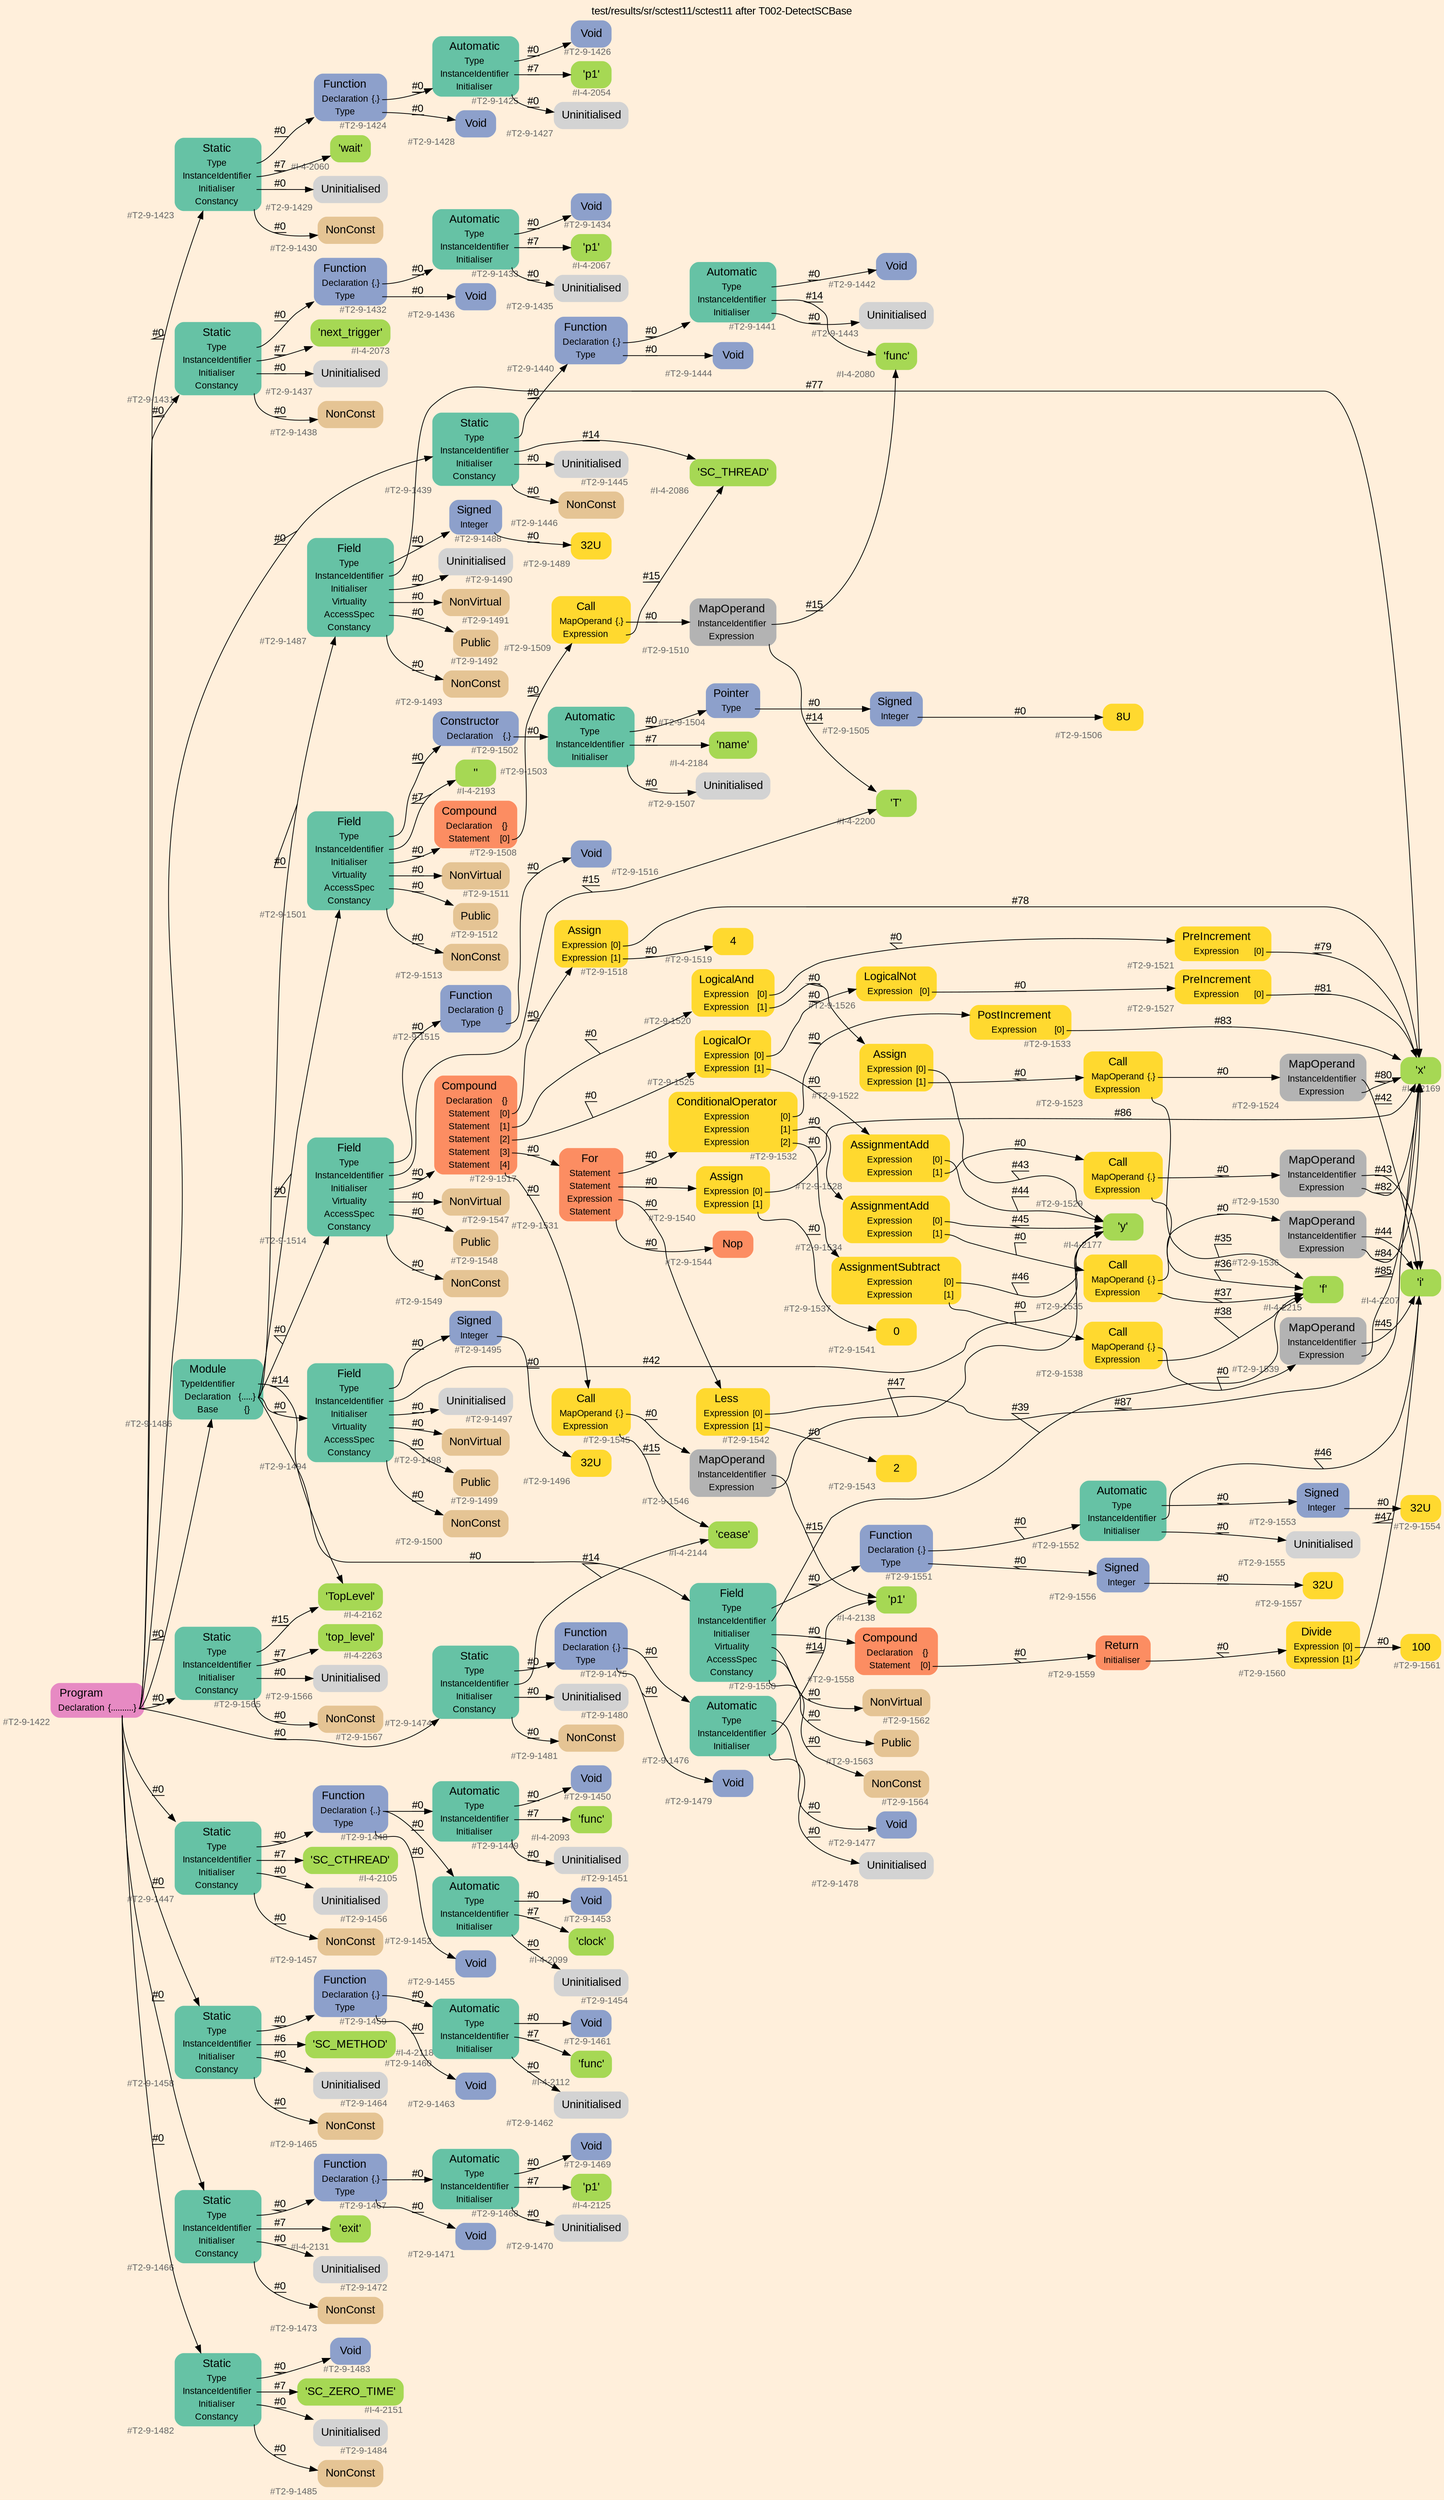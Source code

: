 digraph "test/results/sr/sctest11/sctest11 after T002-DetectSCBase" {
label = "test/results/sr/sctest11/sctest11 after T002-DetectSCBase"
labelloc = t
graph [
    rankdir = "LR"
    ranksep = 0.3
    bgcolor = antiquewhite1
    color = black
    fontcolor = black
    fontname = "Arial"
];
node [
    fontname = "Arial"
];
edge [
    fontname = "Arial"
];

// -------------------- node figure --------------------
// -------- block #T2-9-1422 ----------
"#T2-9-1422" [
    fillcolor = "/set28/4"
    xlabel = "#T2-9-1422"
    fontsize = "12"
    fontcolor = grey40
    shape = "plaintext"
    label = <<TABLE BORDER="0" CELLBORDER="0" CELLSPACING="0">
     <TR><TD><FONT COLOR="black" POINT-SIZE="15">Program</FONT></TD></TR>
     <TR><TD><FONT COLOR="black" POINT-SIZE="12">Declaration</FONT></TD><TD PORT="port0"><FONT COLOR="black" POINT-SIZE="12">{..........}</FONT></TD></TR>
    </TABLE>>
    style = "rounded,filled"
];

// -------- block #T2-9-1423 ----------
"#T2-9-1423" [
    fillcolor = "/set28/1"
    xlabel = "#T2-9-1423"
    fontsize = "12"
    fontcolor = grey40
    shape = "plaintext"
    label = <<TABLE BORDER="0" CELLBORDER="0" CELLSPACING="0">
     <TR><TD><FONT COLOR="black" POINT-SIZE="15">Static</FONT></TD></TR>
     <TR><TD><FONT COLOR="black" POINT-SIZE="12">Type</FONT></TD><TD PORT="port0"></TD></TR>
     <TR><TD><FONT COLOR="black" POINT-SIZE="12">InstanceIdentifier</FONT></TD><TD PORT="port1"></TD></TR>
     <TR><TD><FONT COLOR="black" POINT-SIZE="12">Initialiser</FONT></TD><TD PORT="port2"></TD></TR>
     <TR><TD><FONT COLOR="black" POINT-SIZE="12">Constancy</FONT></TD><TD PORT="port3"></TD></TR>
    </TABLE>>
    style = "rounded,filled"
];

// -------- block #T2-9-1424 ----------
"#T2-9-1424" [
    fillcolor = "/set28/3"
    xlabel = "#T2-9-1424"
    fontsize = "12"
    fontcolor = grey40
    shape = "plaintext"
    label = <<TABLE BORDER="0" CELLBORDER="0" CELLSPACING="0">
     <TR><TD><FONT COLOR="black" POINT-SIZE="15">Function</FONT></TD></TR>
     <TR><TD><FONT COLOR="black" POINT-SIZE="12">Declaration</FONT></TD><TD PORT="port0"><FONT COLOR="black" POINT-SIZE="12">{.}</FONT></TD></TR>
     <TR><TD><FONT COLOR="black" POINT-SIZE="12">Type</FONT></TD><TD PORT="port1"></TD></TR>
    </TABLE>>
    style = "rounded,filled"
];

// -------- block #T2-9-1425 ----------
"#T2-9-1425" [
    fillcolor = "/set28/1"
    xlabel = "#T2-9-1425"
    fontsize = "12"
    fontcolor = grey40
    shape = "plaintext"
    label = <<TABLE BORDER="0" CELLBORDER="0" CELLSPACING="0">
     <TR><TD><FONT COLOR="black" POINT-SIZE="15">Automatic</FONT></TD></TR>
     <TR><TD><FONT COLOR="black" POINT-SIZE="12">Type</FONT></TD><TD PORT="port0"></TD></TR>
     <TR><TD><FONT COLOR="black" POINT-SIZE="12">InstanceIdentifier</FONT></TD><TD PORT="port1"></TD></TR>
     <TR><TD><FONT COLOR="black" POINT-SIZE="12">Initialiser</FONT></TD><TD PORT="port2"></TD></TR>
    </TABLE>>
    style = "rounded,filled"
];

// -------- block #T2-9-1426 ----------
"#T2-9-1426" [
    fillcolor = "/set28/3"
    xlabel = "#T2-9-1426"
    fontsize = "12"
    fontcolor = grey40
    shape = "plaintext"
    label = <<TABLE BORDER="0" CELLBORDER="0" CELLSPACING="0">
     <TR><TD><FONT COLOR="black" POINT-SIZE="15">Void</FONT></TD></TR>
    </TABLE>>
    style = "rounded,filled"
];

// -------- block #I-4-2054 ----------
"#I-4-2054" [
    fillcolor = "/set28/5"
    xlabel = "#I-4-2054"
    fontsize = "12"
    fontcolor = grey40
    shape = "plaintext"
    label = <<TABLE BORDER="0" CELLBORDER="0" CELLSPACING="0">
     <TR><TD><FONT COLOR="black" POINT-SIZE="15">'p1'</FONT></TD></TR>
    </TABLE>>
    style = "rounded,filled"
];

// -------- block #T2-9-1427 ----------
"#T2-9-1427" [
    xlabel = "#T2-9-1427"
    fontsize = "12"
    fontcolor = grey40
    shape = "plaintext"
    label = <<TABLE BORDER="0" CELLBORDER="0" CELLSPACING="0">
     <TR><TD><FONT COLOR="black" POINT-SIZE="15">Uninitialised</FONT></TD></TR>
    </TABLE>>
    style = "rounded,filled"
];

// -------- block #T2-9-1428 ----------
"#T2-9-1428" [
    fillcolor = "/set28/3"
    xlabel = "#T2-9-1428"
    fontsize = "12"
    fontcolor = grey40
    shape = "plaintext"
    label = <<TABLE BORDER="0" CELLBORDER="0" CELLSPACING="0">
     <TR><TD><FONT COLOR="black" POINT-SIZE="15">Void</FONT></TD></TR>
    </TABLE>>
    style = "rounded,filled"
];

// -------- block #I-4-2060 ----------
"#I-4-2060" [
    fillcolor = "/set28/5"
    xlabel = "#I-4-2060"
    fontsize = "12"
    fontcolor = grey40
    shape = "plaintext"
    label = <<TABLE BORDER="0" CELLBORDER="0" CELLSPACING="0">
     <TR><TD><FONT COLOR="black" POINT-SIZE="15">'wait'</FONT></TD></TR>
    </TABLE>>
    style = "rounded,filled"
];

// -------- block #T2-9-1429 ----------
"#T2-9-1429" [
    xlabel = "#T2-9-1429"
    fontsize = "12"
    fontcolor = grey40
    shape = "plaintext"
    label = <<TABLE BORDER="0" CELLBORDER="0" CELLSPACING="0">
     <TR><TD><FONT COLOR="black" POINT-SIZE="15">Uninitialised</FONT></TD></TR>
    </TABLE>>
    style = "rounded,filled"
];

// -------- block #T2-9-1430 ----------
"#T2-9-1430" [
    fillcolor = "/set28/7"
    xlabel = "#T2-9-1430"
    fontsize = "12"
    fontcolor = grey40
    shape = "plaintext"
    label = <<TABLE BORDER="0" CELLBORDER="0" CELLSPACING="0">
     <TR><TD><FONT COLOR="black" POINT-SIZE="15">NonConst</FONT></TD></TR>
    </TABLE>>
    style = "rounded,filled"
];

// -------- block #T2-9-1431 ----------
"#T2-9-1431" [
    fillcolor = "/set28/1"
    xlabel = "#T2-9-1431"
    fontsize = "12"
    fontcolor = grey40
    shape = "plaintext"
    label = <<TABLE BORDER="0" CELLBORDER="0" CELLSPACING="0">
     <TR><TD><FONT COLOR="black" POINT-SIZE="15">Static</FONT></TD></TR>
     <TR><TD><FONT COLOR="black" POINT-SIZE="12">Type</FONT></TD><TD PORT="port0"></TD></TR>
     <TR><TD><FONT COLOR="black" POINT-SIZE="12">InstanceIdentifier</FONT></TD><TD PORT="port1"></TD></TR>
     <TR><TD><FONT COLOR="black" POINT-SIZE="12">Initialiser</FONT></TD><TD PORT="port2"></TD></TR>
     <TR><TD><FONT COLOR="black" POINT-SIZE="12">Constancy</FONT></TD><TD PORT="port3"></TD></TR>
    </TABLE>>
    style = "rounded,filled"
];

// -------- block #T2-9-1432 ----------
"#T2-9-1432" [
    fillcolor = "/set28/3"
    xlabel = "#T2-9-1432"
    fontsize = "12"
    fontcolor = grey40
    shape = "plaintext"
    label = <<TABLE BORDER="0" CELLBORDER="0" CELLSPACING="0">
     <TR><TD><FONT COLOR="black" POINT-SIZE="15">Function</FONT></TD></TR>
     <TR><TD><FONT COLOR="black" POINT-SIZE="12">Declaration</FONT></TD><TD PORT="port0"><FONT COLOR="black" POINT-SIZE="12">{.}</FONT></TD></TR>
     <TR><TD><FONT COLOR="black" POINT-SIZE="12">Type</FONT></TD><TD PORT="port1"></TD></TR>
    </TABLE>>
    style = "rounded,filled"
];

// -------- block #T2-9-1433 ----------
"#T2-9-1433" [
    fillcolor = "/set28/1"
    xlabel = "#T2-9-1433"
    fontsize = "12"
    fontcolor = grey40
    shape = "plaintext"
    label = <<TABLE BORDER="0" CELLBORDER="0" CELLSPACING="0">
     <TR><TD><FONT COLOR="black" POINT-SIZE="15">Automatic</FONT></TD></TR>
     <TR><TD><FONT COLOR="black" POINT-SIZE="12">Type</FONT></TD><TD PORT="port0"></TD></TR>
     <TR><TD><FONT COLOR="black" POINT-SIZE="12">InstanceIdentifier</FONT></TD><TD PORT="port1"></TD></TR>
     <TR><TD><FONT COLOR="black" POINT-SIZE="12">Initialiser</FONT></TD><TD PORT="port2"></TD></TR>
    </TABLE>>
    style = "rounded,filled"
];

// -------- block #T2-9-1434 ----------
"#T2-9-1434" [
    fillcolor = "/set28/3"
    xlabel = "#T2-9-1434"
    fontsize = "12"
    fontcolor = grey40
    shape = "plaintext"
    label = <<TABLE BORDER="0" CELLBORDER="0" CELLSPACING="0">
     <TR><TD><FONT COLOR="black" POINT-SIZE="15">Void</FONT></TD></TR>
    </TABLE>>
    style = "rounded,filled"
];

// -------- block #I-4-2067 ----------
"#I-4-2067" [
    fillcolor = "/set28/5"
    xlabel = "#I-4-2067"
    fontsize = "12"
    fontcolor = grey40
    shape = "plaintext"
    label = <<TABLE BORDER="0" CELLBORDER="0" CELLSPACING="0">
     <TR><TD><FONT COLOR="black" POINT-SIZE="15">'p1'</FONT></TD></TR>
    </TABLE>>
    style = "rounded,filled"
];

// -------- block #T2-9-1435 ----------
"#T2-9-1435" [
    xlabel = "#T2-9-1435"
    fontsize = "12"
    fontcolor = grey40
    shape = "plaintext"
    label = <<TABLE BORDER="0" CELLBORDER="0" CELLSPACING="0">
     <TR><TD><FONT COLOR="black" POINT-SIZE="15">Uninitialised</FONT></TD></TR>
    </TABLE>>
    style = "rounded,filled"
];

// -------- block #T2-9-1436 ----------
"#T2-9-1436" [
    fillcolor = "/set28/3"
    xlabel = "#T2-9-1436"
    fontsize = "12"
    fontcolor = grey40
    shape = "plaintext"
    label = <<TABLE BORDER="0" CELLBORDER="0" CELLSPACING="0">
     <TR><TD><FONT COLOR="black" POINT-SIZE="15">Void</FONT></TD></TR>
    </TABLE>>
    style = "rounded,filled"
];

// -------- block #I-4-2073 ----------
"#I-4-2073" [
    fillcolor = "/set28/5"
    xlabel = "#I-4-2073"
    fontsize = "12"
    fontcolor = grey40
    shape = "plaintext"
    label = <<TABLE BORDER="0" CELLBORDER="0" CELLSPACING="0">
     <TR><TD><FONT COLOR="black" POINT-SIZE="15">'next_trigger'</FONT></TD></TR>
    </TABLE>>
    style = "rounded,filled"
];

// -------- block #T2-9-1437 ----------
"#T2-9-1437" [
    xlabel = "#T2-9-1437"
    fontsize = "12"
    fontcolor = grey40
    shape = "plaintext"
    label = <<TABLE BORDER="0" CELLBORDER="0" CELLSPACING="0">
     <TR><TD><FONT COLOR="black" POINT-SIZE="15">Uninitialised</FONT></TD></TR>
    </TABLE>>
    style = "rounded,filled"
];

// -------- block #T2-9-1438 ----------
"#T2-9-1438" [
    fillcolor = "/set28/7"
    xlabel = "#T2-9-1438"
    fontsize = "12"
    fontcolor = grey40
    shape = "plaintext"
    label = <<TABLE BORDER="0" CELLBORDER="0" CELLSPACING="0">
     <TR><TD><FONT COLOR="black" POINT-SIZE="15">NonConst</FONT></TD></TR>
    </TABLE>>
    style = "rounded,filled"
];

// -------- block #T2-9-1439 ----------
"#T2-9-1439" [
    fillcolor = "/set28/1"
    xlabel = "#T2-9-1439"
    fontsize = "12"
    fontcolor = grey40
    shape = "plaintext"
    label = <<TABLE BORDER="0" CELLBORDER="0" CELLSPACING="0">
     <TR><TD><FONT COLOR="black" POINT-SIZE="15">Static</FONT></TD></TR>
     <TR><TD><FONT COLOR="black" POINT-SIZE="12">Type</FONT></TD><TD PORT="port0"></TD></TR>
     <TR><TD><FONT COLOR="black" POINT-SIZE="12">InstanceIdentifier</FONT></TD><TD PORT="port1"></TD></TR>
     <TR><TD><FONT COLOR="black" POINT-SIZE="12">Initialiser</FONT></TD><TD PORT="port2"></TD></TR>
     <TR><TD><FONT COLOR="black" POINT-SIZE="12">Constancy</FONT></TD><TD PORT="port3"></TD></TR>
    </TABLE>>
    style = "rounded,filled"
];

// -------- block #T2-9-1440 ----------
"#T2-9-1440" [
    fillcolor = "/set28/3"
    xlabel = "#T2-9-1440"
    fontsize = "12"
    fontcolor = grey40
    shape = "plaintext"
    label = <<TABLE BORDER="0" CELLBORDER="0" CELLSPACING="0">
     <TR><TD><FONT COLOR="black" POINT-SIZE="15">Function</FONT></TD></TR>
     <TR><TD><FONT COLOR="black" POINT-SIZE="12">Declaration</FONT></TD><TD PORT="port0"><FONT COLOR="black" POINT-SIZE="12">{.}</FONT></TD></TR>
     <TR><TD><FONT COLOR="black" POINT-SIZE="12">Type</FONT></TD><TD PORT="port1"></TD></TR>
    </TABLE>>
    style = "rounded,filled"
];

// -------- block #T2-9-1441 ----------
"#T2-9-1441" [
    fillcolor = "/set28/1"
    xlabel = "#T2-9-1441"
    fontsize = "12"
    fontcolor = grey40
    shape = "plaintext"
    label = <<TABLE BORDER="0" CELLBORDER="0" CELLSPACING="0">
     <TR><TD><FONT COLOR="black" POINT-SIZE="15">Automatic</FONT></TD></TR>
     <TR><TD><FONT COLOR="black" POINT-SIZE="12">Type</FONT></TD><TD PORT="port0"></TD></TR>
     <TR><TD><FONT COLOR="black" POINT-SIZE="12">InstanceIdentifier</FONT></TD><TD PORT="port1"></TD></TR>
     <TR><TD><FONT COLOR="black" POINT-SIZE="12">Initialiser</FONT></TD><TD PORT="port2"></TD></TR>
    </TABLE>>
    style = "rounded,filled"
];

// -------- block #T2-9-1442 ----------
"#T2-9-1442" [
    fillcolor = "/set28/3"
    xlabel = "#T2-9-1442"
    fontsize = "12"
    fontcolor = grey40
    shape = "plaintext"
    label = <<TABLE BORDER="0" CELLBORDER="0" CELLSPACING="0">
     <TR><TD><FONT COLOR="black" POINT-SIZE="15">Void</FONT></TD></TR>
    </TABLE>>
    style = "rounded,filled"
];

// -------- block #I-4-2080 ----------
"#I-4-2080" [
    fillcolor = "/set28/5"
    xlabel = "#I-4-2080"
    fontsize = "12"
    fontcolor = grey40
    shape = "plaintext"
    label = <<TABLE BORDER="0" CELLBORDER="0" CELLSPACING="0">
     <TR><TD><FONT COLOR="black" POINT-SIZE="15">'func'</FONT></TD></TR>
    </TABLE>>
    style = "rounded,filled"
];

// -------- block #T2-9-1443 ----------
"#T2-9-1443" [
    xlabel = "#T2-9-1443"
    fontsize = "12"
    fontcolor = grey40
    shape = "plaintext"
    label = <<TABLE BORDER="0" CELLBORDER="0" CELLSPACING="0">
     <TR><TD><FONT COLOR="black" POINT-SIZE="15">Uninitialised</FONT></TD></TR>
    </TABLE>>
    style = "rounded,filled"
];

// -------- block #T2-9-1444 ----------
"#T2-9-1444" [
    fillcolor = "/set28/3"
    xlabel = "#T2-9-1444"
    fontsize = "12"
    fontcolor = grey40
    shape = "plaintext"
    label = <<TABLE BORDER="0" CELLBORDER="0" CELLSPACING="0">
     <TR><TD><FONT COLOR="black" POINT-SIZE="15">Void</FONT></TD></TR>
    </TABLE>>
    style = "rounded,filled"
];

// -------- block #I-4-2086 ----------
"#I-4-2086" [
    fillcolor = "/set28/5"
    xlabel = "#I-4-2086"
    fontsize = "12"
    fontcolor = grey40
    shape = "plaintext"
    label = <<TABLE BORDER="0" CELLBORDER="0" CELLSPACING="0">
     <TR><TD><FONT COLOR="black" POINT-SIZE="15">'SC_THREAD'</FONT></TD></TR>
    </TABLE>>
    style = "rounded,filled"
];

// -------- block #T2-9-1445 ----------
"#T2-9-1445" [
    xlabel = "#T2-9-1445"
    fontsize = "12"
    fontcolor = grey40
    shape = "plaintext"
    label = <<TABLE BORDER="0" CELLBORDER="0" CELLSPACING="0">
     <TR><TD><FONT COLOR="black" POINT-SIZE="15">Uninitialised</FONT></TD></TR>
    </TABLE>>
    style = "rounded,filled"
];

// -------- block #T2-9-1446 ----------
"#T2-9-1446" [
    fillcolor = "/set28/7"
    xlabel = "#T2-9-1446"
    fontsize = "12"
    fontcolor = grey40
    shape = "plaintext"
    label = <<TABLE BORDER="0" CELLBORDER="0" CELLSPACING="0">
     <TR><TD><FONT COLOR="black" POINT-SIZE="15">NonConst</FONT></TD></TR>
    </TABLE>>
    style = "rounded,filled"
];

// -------- block #T2-9-1447 ----------
"#T2-9-1447" [
    fillcolor = "/set28/1"
    xlabel = "#T2-9-1447"
    fontsize = "12"
    fontcolor = grey40
    shape = "plaintext"
    label = <<TABLE BORDER="0" CELLBORDER="0" CELLSPACING="0">
     <TR><TD><FONT COLOR="black" POINT-SIZE="15">Static</FONT></TD></TR>
     <TR><TD><FONT COLOR="black" POINT-SIZE="12">Type</FONT></TD><TD PORT="port0"></TD></TR>
     <TR><TD><FONT COLOR="black" POINT-SIZE="12">InstanceIdentifier</FONT></TD><TD PORT="port1"></TD></TR>
     <TR><TD><FONT COLOR="black" POINT-SIZE="12">Initialiser</FONT></TD><TD PORT="port2"></TD></TR>
     <TR><TD><FONT COLOR="black" POINT-SIZE="12">Constancy</FONT></TD><TD PORT="port3"></TD></TR>
    </TABLE>>
    style = "rounded,filled"
];

// -------- block #T2-9-1448 ----------
"#T2-9-1448" [
    fillcolor = "/set28/3"
    xlabel = "#T2-9-1448"
    fontsize = "12"
    fontcolor = grey40
    shape = "plaintext"
    label = <<TABLE BORDER="0" CELLBORDER="0" CELLSPACING="0">
     <TR><TD><FONT COLOR="black" POINT-SIZE="15">Function</FONT></TD></TR>
     <TR><TD><FONT COLOR="black" POINT-SIZE="12">Declaration</FONT></TD><TD PORT="port0"><FONT COLOR="black" POINT-SIZE="12">{..}</FONT></TD></TR>
     <TR><TD><FONT COLOR="black" POINT-SIZE="12">Type</FONT></TD><TD PORT="port1"></TD></TR>
    </TABLE>>
    style = "rounded,filled"
];

// -------- block #T2-9-1449 ----------
"#T2-9-1449" [
    fillcolor = "/set28/1"
    xlabel = "#T2-9-1449"
    fontsize = "12"
    fontcolor = grey40
    shape = "plaintext"
    label = <<TABLE BORDER="0" CELLBORDER="0" CELLSPACING="0">
     <TR><TD><FONT COLOR="black" POINT-SIZE="15">Automatic</FONT></TD></TR>
     <TR><TD><FONT COLOR="black" POINT-SIZE="12">Type</FONT></TD><TD PORT="port0"></TD></TR>
     <TR><TD><FONT COLOR="black" POINT-SIZE="12">InstanceIdentifier</FONT></TD><TD PORT="port1"></TD></TR>
     <TR><TD><FONT COLOR="black" POINT-SIZE="12">Initialiser</FONT></TD><TD PORT="port2"></TD></TR>
    </TABLE>>
    style = "rounded,filled"
];

// -------- block #T2-9-1450 ----------
"#T2-9-1450" [
    fillcolor = "/set28/3"
    xlabel = "#T2-9-1450"
    fontsize = "12"
    fontcolor = grey40
    shape = "plaintext"
    label = <<TABLE BORDER="0" CELLBORDER="0" CELLSPACING="0">
     <TR><TD><FONT COLOR="black" POINT-SIZE="15">Void</FONT></TD></TR>
    </TABLE>>
    style = "rounded,filled"
];

// -------- block #I-4-2093 ----------
"#I-4-2093" [
    fillcolor = "/set28/5"
    xlabel = "#I-4-2093"
    fontsize = "12"
    fontcolor = grey40
    shape = "plaintext"
    label = <<TABLE BORDER="0" CELLBORDER="0" CELLSPACING="0">
     <TR><TD><FONT COLOR="black" POINT-SIZE="15">'func'</FONT></TD></TR>
    </TABLE>>
    style = "rounded,filled"
];

// -------- block #T2-9-1451 ----------
"#T2-9-1451" [
    xlabel = "#T2-9-1451"
    fontsize = "12"
    fontcolor = grey40
    shape = "plaintext"
    label = <<TABLE BORDER="0" CELLBORDER="0" CELLSPACING="0">
     <TR><TD><FONT COLOR="black" POINT-SIZE="15">Uninitialised</FONT></TD></TR>
    </TABLE>>
    style = "rounded,filled"
];

// -------- block #T2-9-1452 ----------
"#T2-9-1452" [
    fillcolor = "/set28/1"
    xlabel = "#T2-9-1452"
    fontsize = "12"
    fontcolor = grey40
    shape = "plaintext"
    label = <<TABLE BORDER="0" CELLBORDER="0" CELLSPACING="0">
     <TR><TD><FONT COLOR="black" POINT-SIZE="15">Automatic</FONT></TD></TR>
     <TR><TD><FONT COLOR="black" POINT-SIZE="12">Type</FONT></TD><TD PORT="port0"></TD></TR>
     <TR><TD><FONT COLOR="black" POINT-SIZE="12">InstanceIdentifier</FONT></TD><TD PORT="port1"></TD></TR>
     <TR><TD><FONT COLOR="black" POINT-SIZE="12">Initialiser</FONT></TD><TD PORT="port2"></TD></TR>
    </TABLE>>
    style = "rounded,filled"
];

// -------- block #T2-9-1453 ----------
"#T2-9-1453" [
    fillcolor = "/set28/3"
    xlabel = "#T2-9-1453"
    fontsize = "12"
    fontcolor = grey40
    shape = "plaintext"
    label = <<TABLE BORDER="0" CELLBORDER="0" CELLSPACING="0">
     <TR><TD><FONT COLOR="black" POINT-SIZE="15">Void</FONT></TD></TR>
    </TABLE>>
    style = "rounded,filled"
];

// -------- block #I-4-2099 ----------
"#I-4-2099" [
    fillcolor = "/set28/5"
    xlabel = "#I-4-2099"
    fontsize = "12"
    fontcolor = grey40
    shape = "plaintext"
    label = <<TABLE BORDER="0" CELLBORDER="0" CELLSPACING="0">
     <TR><TD><FONT COLOR="black" POINT-SIZE="15">'clock'</FONT></TD></TR>
    </TABLE>>
    style = "rounded,filled"
];

// -------- block #T2-9-1454 ----------
"#T2-9-1454" [
    xlabel = "#T2-9-1454"
    fontsize = "12"
    fontcolor = grey40
    shape = "plaintext"
    label = <<TABLE BORDER="0" CELLBORDER="0" CELLSPACING="0">
     <TR><TD><FONT COLOR="black" POINT-SIZE="15">Uninitialised</FONT></TD></TR>
    </TABLE>>
    style = "rounded,filled"
];

// -------- block #T2-9-1455 ----------
"#T2-9-1455" [
    fillcolor = "/set28/3"
    xlabel = "#T2-9-1455"
    fontsize = "12"
    fontcolor = grey40
    shape = "plaintext"
    label = <<TABLE BORDER="0" CELLBORDER="0" CELLSPACING="0">
     <TR><TD><FONT COLOR="black" POINT-SIZE="15">Void</FONT></TD></TR>
    </TABLE>>
    style = "rounded,filled"
];

// -------- block #I-4-2105 ----------
"#I-4-2105" [
    fillcolor = "/set28/5"
    xlabel = "#I-4-2105"
    fontsize = "12"
    fontcolor = grey40
    shape = "plaintext"
    label = <<TABLE BORDER="0" CELLBORDER="0" CELLSPACING="0">
     <TR><TD><FONT COLOR="black" POINT-SIZE="15">'SC_CTHREAD'</FONT></TD></TR>
    </TABLE>>
    style = "rounded,filled"
];

// -------- block #T2-9-1456 ----------
"#T2-9-1456" [
    xlabel = "#T2-9-1456"
    fontsize = "12"
    fontcolor = grey40
    shape = "plaintext"
    label = <<TABLE BORDER="0" CELLBORDER="0" CELLSPACING="0">
     <TR><TD><FONT COLOR="black" POINT-SIZE="15">Uninitialised</FONT></TD></TR>
    </TABLE>>
    style = "rounded,filled"
];

// -------- block #T2-9-1457 ----------
"#T2-9-1457" [
    fillcolor = "/set28/7"
    xlabel = "#T2-9-1457"
    fontsize = "12"
    fontcolor = grey40
    shape = "plaintext"
    label = <<TABLE BORDER="0" CELLBORDER="0" CELLSPACING="0">
     <TR><TD><FONT COLOR="black" POINT-SIZE="15">NonConst</FONT></TD></TR>
    </TABLE>>
    style = "rounded,filled"
];

// -------- block #T2-9-1458 ----------
"#T2-9-1458" [
    fillcolor = "/set28/1"
    xlabel = "#T2-9-1458"
    fontsize = "12"
    fontcolor = grey40
    shape = "plaintext"
    label = <<TABLE BORDER="0" CELLBORDER="0" CELLSPACING="0">
     <TR><TD><FONT COLOR="black" POINT-SIZE="15">Static</FONT></TD></TR>
     <TR><TD><FONT COLOR="black" POINT-SIZE="12">Type</FONT></TD><TD PORT="port0"></TD></TR>
     <TR><TD><FONT COLOR="black" POINT-SIZE="12">InstanceIdentifier</FONT></TD><TD PORT="port1"></TD></TR>
     <TR><TD><FONT COLOR="black" POINT-SIZE="12">Initialiser</FONT></TD><TD PORT="port2"></TD></TR>
     <TR><TD><FONT COLOR="black" POINT-SIZE="12">Constancy</FONT></TD><TD PORT="port3"></TD></TR>
    </TABLE>>
    style = "rounded,filled"
];

// -------- block #T2-9-1459 ----------
"#T2-9-1459" [
    fillcolor = "/set28/3"
    xlabel = "#T2-9-1459"
    fontsize = "12"
    fontcolor = grey40
    shape = "plaintext"
    label = <<TABLE BORDER="0" CELLBORDER="0" CELLSPACING="0">
     <TR><TD><FONT COLOR="black" POINT-SIZE="15">Function</FONT></TD></TR>
     <TR><TD><FONT COLOR="black" POINT-SIZE="12">Declaration</FONT></TD><TD PORT="port0"><FONT COLOR="black" POINT-SIZE="12">{.}</FONT></TD></TR>
     <TR><TD><FONT COLOR="black" POINT-SIZE="12">Type</FONT></TD><TD PORT="port1"></TD></TR>
    </TABLE>>
    style = "rounded,filled"
];

// -------- block #T2-9-1460 ----------
"#T2-9-1460" [
    fillcolor = "/set28/1"
    xlabel = "#T2-9-1460"
    fontsize = "12"
    fontcolor = grey40
    shape = "plaintext"
    label = <<TABLE BORDER="0" CELLBORDER="0" CELLSPACING="0">
     <TR><TD><FONT COLOR="black" POINT-SIZE="15">Automatic</FONT></TD></TR>
     <TR><TD><FONT COLOR="black" POINT-SIZE="12">Type</FONT></TD><TD PORT="port0"></TD></TR>
     <TR><TD><FONT COLOR="black" POINT-SIZE="12">InstanceIdentifier</FONT></TD><TD PORT="port1"></TD></TR>
     <TR><TD><FONT COLOR="black" POINT-SIZE="12">Initialiser</FONT></TD><TD PORT="port2"></TD></TR>
    </TABLE>>
    style = "rounded,filled"
];

// -------- block #T2-9-1461 ----------
"#T2-9-1461" [
    fillcolor = "/set28/3"
    xlabel = "#T2-9-1461"
    fontsize = "12"
    fontcolor = grey40
    shape = "plaintext"
    label = <<TABLE BORDER="0" CELLBORDER="0" CELLSPACING="0">
     <TR><TD><FONT COLOR="black" POINT-SIZE="15">Void</FONT></TD></TR>
    </TABLE>>
    style = "rounded,filled"
];

// -------- block #I-4-2112 ----------
"#I-4-2112" [
    fillcolor = "/set28/5"
    xlabel = "#I-4-2112"
    fontsize = "12"
    fontcolor = grey40
    shape = "plaintext"
    label = <<TABLE BORDER="0" CELLBORDER="0" CELLSPACING="0">
     <TR><TD><FONT COLOR="black" POINT-SIZE="15">'func'</FONT></TD></TR>
    </TABLE>>
    style = "rounded,filled"
];

// -------- block #T2-9-1462 ----------
"#T2-9-1462" [
    xlabel = "#T2-9-1462"
    fontsize = "12"
    fontcolor = grey40
    shape = "plaintext"
    label = <<TABLE BORDER="0" CELLBORDER="0" CELLSPACING="0">
     <TR><TD><FONT COLOR="black" POINT-SIZE="15">Uninitialised</FONT></TD></TR>
    </TABLE>>
    style = "rounded,filled"
];

// -------- block #T2-9-1463 ----------
"#T2-9-1463" [
    fillcolor = "/set28/3"
    xlabel = "#T2-9-1463"
    fontsize = "12"
    fontcolor = grey40
    shape = "plaintext"
    label = <<TABLE BORDER="0" CELLBORDER="0" CELLSPACING="0">
     <TR><TD><FONT COLOR="black" POINT-SIZE="15">Void</FONT></TD></TR>
    </TABLE>>
    style = "rounded,filled"
];

// -------- block #I-4-2118 ----------
"#I-4-2118" [
    fillcolor = "/set28/5"
    xlabel = "#I-4-2118"
    fontsize = "12"
    fontcolor = grey40
    shape = "plaintext"
    label = <<TABLE BORDER="0" CELLBORDER="0" CELLSPACING="0">
     <TR><TD><FONT COLOR="black" POINT-SIZE="15">'SC_METHOD'</FONT></TD></TR>
    </TABLE>>
    style = "rounded,filled"
];

// -------- block #T2-9-1464 ----------
"#T2-9-1464" [
    xlabel = "#T2-9-1464"
    fontsize = "12"
    fontcolor = grey40
    shape = "plaintext"
    label = <<TABLE BORDER="0" CELLBORDER="0" CELLSPACING="0">
     <TR><TD><FONT COLOR="black" POINT-SIZE="15">Uninitialised</FONT></TD></TR>
    </TABLE>>
    style = "rounded,filled"
];

// -------- block #T2-9-1465 ----------
"#T2-9-1465" [
    fillcolor = "/set28/7"
    xlabel = "#T2-9-1465"
    fontsize = "12"
    fontcolor = grey40
    shape = "plaintext"
    label = <<TABLE BORDER="0" CELLBORDER="0" CELLSPACING="0">
     <TR><TD><FONT COLOR="black" POINT-SIZE="15">NonConst</FONT></TD></TR>
    </TABLE>>
    style = "rounded,filled"
];

// -------- block #T2-9-1466 ----------
"#T2-9-1466" [
    fillcolor = "/set28/1"
    xlabel = "#T2-9-1466"
    fontsize = "12"
    fontcolor = grey40
    shape = "plaintext"
    label = <<TABLE BORDER="0" CELLBORDER="0" CELLSPACING="0">
     <TR><TD><FONT COLOR="black" POINT-SIZE="15">Static</FONT></TD></TR>
     <TR><TD><FONT COLOR="black" POINT-SIZE="12">Type</FONT></TD><TD PORT="port0"></TD></TR>
     <TR><TD><FONT COLOR="black" POINT-SIZE="12">InstanceIdentifier</FONT></TD><TD PORT="port1"></TD></TR>
     <TR><TD><FONT COLOR="black" POINT-SIZE="12">Initialiser</FONT></TD><TD PORT="port2"></TD></TR>
     <TR><TD><FONT COLOR="black" POINT-SIZE="12">Constancy</FONT></TD><TD PORT="port3"></TD></TR>
    </TABLE>>
    style = "rounded,filled"
];

// -------- block #T2-9-1467 ----------
"#T2-9-1467" [
    fillcolor = "/set28/3"
    xlabel = "#T2-9-1467"
    fontsize = "12"
    fontcolor = grey40
    shape = "plaintext"
    label = <<TABLE BORDER="0" CELLBORDER="0" CELLSPACING="0">
     <TR><TD><FONT COLOR="black" POINT-SIZE="15">Function</FONT></TD></TR>
     <TR><TD><FONT COLOR="black" POINT-SIZE="12">Declaration</FONT></TD><TD PORT="port0"><FONT COLOR="black" POINT-SIZE="12">{.}</FONT></TD></TR>
     <TR><TD><FONT COLOR="black" POINT-SIZE="12">Type</FONT></TD><TD PORT="port1"></TD></TR>
    </TABLE>>
    style = "rounded,filled"
];

// -------- block #T2-9-1468 ----------
"#T2-9-1468" [
    fillcolor = "/set28/1"
    xlabel = "#T2-9-1468"
    fontsize = "12"
    fontcolor = grey40
    shape = "plaintext"
    label = <<TABLE BORDER="0" CELLBORDER="0" CELLSPACING="0">
     <TR><TD><FONT COLOR="black" POINT-SIZE="15">Automatic</FONT></TD></TR>
     <TR><TD><FONT COLOR="black" POINT-SIZE="12">Type</FONT></TD><TD PORT="port0"></TD></TR>
     <TR><TD><FONT COLOR="black" POINT-SIZE="12">InstanceIdentifier</FONT></TD><TD PORT="port1"></TD></TR>
     <TR><TD><FONT COLOR="black" POINT-SIZE="12">Initialiser</FONT></TD><TD PORT="port2"></TD></TR>
    </TABLE>>
    style = "rounded,filled"
];

// -------- block #T2-9-1469 ----------
"#T2-9-1469" [
    fillcolor = "/set28/3"
    xlabel = "#T2-9-1469"
    fontsize = "12"
    fontcolor = grey40
    shape = "plaintext"
    label = <<TABLE BORDER="0" CELLBORDER="0" CELLSPACING="0">
     <TR><TD><FONT COLOR="black" POINT-SIZE="15">Void</FONT></TD></TR>
    </TABLE>>
    style = "rounded,filled"
];

// -------- block #I-4-2125 ----------
"#I-4-2125" [
    fillcolor = "/set28/5"
    xlabel = "#I-4-2125"
    fontsize = "12"
    fontcolor = grey40
    shape = "plaintext"
    label = <<TABLE BORDER="0" CELLBORDER="0" CELLSPACING="0">
     <TR><TD><FONT COLOR="black" POINT-SIZE="15">'p1'</FONT></TD></TR>
    </TABLE>>
    style = "rounded,filled"
];

// -------- block #T2-9-1470 ----------
"#T2-9-1470" [
    xlabel = "#T2-9-1470"
    fontsize = "12"
    fontcolor = grey40
    shape = "plaintext"
    label = <<TABLE BORDER="0" CELLBORDER="0" CELLSPACING="0">
     <TR><TD><FONT COLOR="black" POINT-SIZE="15">Uninitialised</FONT></TD></TR>
    </TABLE>>
    style = "rounded,filled"
];

// -------- block #T2-9-1471 ----------
"#T2-9-1471" [
    fillcolor = "/set28/3"
    xlabel = "#T2-9-1471"
    fontsize = "12"
    fontcolor = grey40
    shape = "plaintext"
    label = <<TABLE BORDER="0" CELLBORDER="0" CELLSPACING="0">
     <TR><TD><FONT COLOR="black" POINT-SIZE="15">Void</FONT></TD></TR>
    </TABLE>>
    style = "rounded,filled"
];

// -------- block #I-4-2131 ----------
"#I-4-2131" [
    fillcolor = "/set28/5"
    xlabel = "#I-4-2131"
    fontsize = "12"
    fontcolor = grey40
    shape = "plaintext"
    label = <<TABLE BORDER="0" CELLBORDER="0" CELLSPACING="0">
     <TR><TD><FONT COLOR="black" POINT-SIZE="15">'exit'</FONT></TD></TR>
    </TABLE>>
    style = "rounded,filled"
];

// -------- block #T2-9-1472 ----------
"#T2-9-1472" [
    xlabel = "#T2-9-1472"
    fontsize = "12"
    fontcolor = grey40
    shape = "plaintext"
    label = <<TABLE BORDER="0" CELLBORDER="0" CELLSPACING="0">
     <TR><TD><FONT COLOR="black" POINT-SIZE="15">Uninitialised</FONT></TD></TR>
    </TABLE>>
    style = "rounded,filled"
];

// -------- block #T2-9-1473 ----------
"#T2-9-1473" [
    fillcolor = "/set28/7"
    xlabel = "#T2-9-1473"
    fontsize = "12"
    fontcolor = grey40
    shape = "plaintext"
    label = <<TABLE BORDER="0" CELLBORDER="0" CELLSPACING="0">
     <TR><TD><FONT COLOR="black" POINT-SIZE="15">NonConst</FONT></TD></TR>
    </TABLE>>
    style = "rounded,filled"
];

// -------- block #T2-9-1474 ----------
"#T2-9-1474" [
    fillcolor = "/set28/1"
    xlabel = "#T2-9-1474"
    fontsize = "12"
    fontcolor = grey40
    shape = "plaintext"
    label = <<TABLE BORDER="0" CELLBORDER="0" CELLSPACING="0">
     <TR><TD><FONT COLOR="black" POINT-SIZE="15">Static</FONT></TD></TR>
     <TR><TD><FONT COLOR="black" POINT-SIZE="12">Type</FONT></TD><TD PORT="port0"></TD></TR>
     <TR><TD><FONT COLOR="black" POINT-SIZE="12">InstanceIdentifier</FONT></TD><TD PORT="port1"></TD></TR>
     <TR><TD><FONT COLOR="black" POINT-SIZE="12">Initialiser</FONT></TD><TD PORT="port2"></TD></TR>
     <TR><TD><FONT COLOR="black" POINT-SIZE="12">Constancy</FONT></TD><TD PORT="port3"></TD></TR>
    </TABLE>>
    style = "rounded,filled"
];

// -------- block #T2-9-1475 ----------
"#T2-9-1475" [
    fillcolor = "/set28/3"
    xlabel = "#T2-9-1475"
    fontsize = "12"
    fontcolor = grey40
    shape = "plaintext"
    label = <<TABLE BORDER="0" CELLBORDER="0" CELLSPACING="0">
     <TR><TD><FONT COLOR="black" POINT-SIZE="15">Function</FONT></TD></TR>
     <TR><TD><FONT COLOR="black" POINT-SIZE="12">Declaration</FONT></TD><TD PORT="port0"><FONT COLOR="black" POINT-SIZE="12">{.}</FONT></TD></TR>
     <TR><TD><FONT COLOR="black" POINT-SIZE="12">Type</FONT></TD><TD PORT="port1"></TD></TR>
    </TABLE>>
    style = "rounded,filled"
];

// -------- block #T2-9-1476 ----------
"#T2-9-1476" [
    fillcolor = "/set28/1"
    xlabel = "#T2-9-1476"
    fontsize = "12"
    fontcolor = grey40
    shape = "plaintext"
    label = <<TABLE BORDER="0" CELLBORDER="0" CELLSPACING="0">
     <TR><TD><FONT COLOR="black" POINT-SIZE="15">Automatic</FONT></TD></TR>
     <TR><TD><FONT COLOR="black" POINT-SIZE="12">Type</FONT></TD><TD PORT="port0"></TD></TR>
     <TR><TD><FONT COLOR="black" POINT-SIZE="12">InstanceIdentifier</FONT></TD><TD PORT="port1"></TD></TR>
     <TR><TD><FONT COLOR="black" POINT-SIZE="12">Initialiser</FONT></TD><TD PORT="port2"></TD></TR>
    </TABLE>>
    style = "rounded,filled"
];

// -------- block #T2-9-1477 ----------
"#T2-9-1477" [
    fillcolor = "/set28/3"
    xlabel = "#T2-9-1477"
    fontsize = "12"
    fontcolor = grey40
    shape = "plaintext"
    label = <<TABLE BORDER="0" CELLBORDER="0" CELLSPACING="0">
     <TR><TD><FONT COLOR="black" POINT-SIZE="15">Void</FONT></TD></TR>
    </TABLE>>
    style = "rounded,filled"
];

// -------- block #I-4-2138 ----------
"#I-4-2138" [
    fillcolor = "/set28/5"
    xlabel = "#I-4-2138"
    fontsize = "12"
    fontcolor = grey40
    shape = "plaintext"
    label = <<TABLE BORDER="0" CELLBORDER="0" CELLSPACING="0">
     <TR><TD><FONT COLOR="black" POINT-SIZE="15">'p1'</FONT></TD></TR>
    </TABLE>>
    style = "rounded,filled"
];

// -------- block #T2-9-1478 ----------
"#T2-9-1478" [
    xlabel = "#T2-9-1478"
    fontsize = "12"
    fontcolor = grey40
    shape = "plaintext"
    label = <<TABLE BORDER="0" CELLBORDER="0" CELLSPACING="0">
     <TR><TD><FONT COLOR="black" POINT-SIZE="15">Uninitialised</FONT></TD></TR>
    </TABLE>>
    style = "rounded,filled"
];

// -------- block #T2-9-1479 ----------
"#T2-9-1479" [
    fillcolor = "/set28/3"
    xlabel = "#T2-9-1479"
    fontsize = "12"
    fontcolor = grey40
    shape = "plaintext"
    label = <<TABLE BORDER="0" CELLBORDER="0" CELLSPACING="0">
     <TR><TD><FONT COLOR="black" POINT-SIZE="15">Void</FONT></TD></TR>
    </TABLE>>
    style = "rounded,filled"
];

// -------- block #I-4-2144 ----------
"#I-4-2144" [
    fillcolor = "/set28/5"
    xlabel = "#I-4-2144"
    fontsize = "12"
    fontcolor = grey40
    shape = "plaintext"
    label = <<TABLE BORDER="0" CELLBORDER="0" CELLSPACING="0">
     <TR><TD><FONT COLOR="black" POINT-SIZE="15">'cease'</FONT></TD></TR>
    </TABLE>>
    style = "rounded,filled"
];

// -------- block #T2-9-1480 ----------
"#T2-9-1480" [
    xlabel = "#T2-9-1480"
    fontsize = "12"
    fontcolor = grey40
    shape = "plaintext"
    label = <<TABLE BORDER="0" CELLBORDER="0" CELLSPACING="0">
     <TR><TD><FONT COLOR="black" POINT-SIZE="15">Uninitialised</FONT></TD></TR>
    </TABLE>>
    style = "rounded,filled"
];

// -------- block #T2-9-1481 ----------
"#T2-9-1481" [
    fillcolor = "/set28/7"
    xlabel = "#T2-9-1481"
    fontsize = "12"
    fontcolor = grey40
    shape = "plaintext"
    label = <<TABLE BORDER="0" CELLBORDER="0" CELLSPACING="0">
     <TR><TD><FONT COLOR="black" POINT-SIZE="15">NonConst</FONT></TD></TR>
    </TABLE>>
    style = "rounded,filled"
];

// -------- block #T2-9-1482 ----------
"#T2-9-1482" [
    fillcolor = "/set28/1"
    xlabel = "#T2-9-1482"
    fontsize = "12"
    fontcolor = grey40
    shape = "plaintext"
    label = <<TABLE BORDER="0" CELLBORDER="0" CELLSPACING="0">
     <TR><TD><FONT COLOR="black" POINT-SIZE="15">Static</FONT></TD></TR>
     <TR><TD><FONT COLOR="black" POINT-SIZE="12">Type</FONT></TD><TD PORT="port0"></TD></TR>
     <TR><TD><FONT COLOR="black" POINT-SIZE="12">InstanceIdentifier</FONT></TD><TD PORT="port1"></TD></TR>
     <TR><TD><FONT COLOR="black" POINT-SIZE="12">Initialiser</FONT></TD><TD PORT="port2"></TD></TR>
     <TR><TD><FONT COLOR="black" POINT-SIZE="12">Constancy</FONT></TD><TD PORT="port3"></TD></TR>
    </TABLE>>
    style = "rounded,filled"
];

// -------- block #T2-9-1483 ----------
"#T2-9-1483" [
    fillcolor = "/set28/3"
    xlabel = "#T2-9-1483"
    fontsize = "12"
    fontcolor = grey40
    shape = "plaintext"
    label = <<TABLE BORDER="0" CELLBORDER="0" CELLSPACING="0">
     <TR><TD><FONT COLOR="black" POINT-SIZE="15">Void</FONT></TD></TR>
    </TABLE>>
    style = "rounded,filled"
];

// -------- block #I-4-2151 ----------
"#I-4-2151" [
    fillcolor = "/set28/5"
    xlabel = "#I-4-2151"
    fontsize = "12"
    fontcolor = grey40
    shape = "plaintext"
    label = <<TABLE BORDER="0" CELLBORDER="0" CELLSPACING="0">
     <TR><TD><FONT COLOR="black" POINT-SIZE="15">'SC_ZERO_TIME'</FONT></TD></TR>
    </TABLE>>
    style = "rounded,filled"
];

// -------- block #T2-9-1484 ----------
"#T2-9-1484" [
    xlabel = "#T2-9-1484"
    fontsize = "12"
    fontcolor = grey40
    shape = "plaintext"
    label = <<TABLE BORDER="0" CELLBORDER="0" CELLSPACING="0">
     <TR><TD><FONT COLOR="black" POINT-SIZE="15">Uninitialised</FONT></TD></TR>
    </TABLE>>
    style = "rounded,filled"
];

// -------- block #T2-9-1485 ----------
"#T2-9-1485" [
    fillcolor = "/set28/7"
    xlabel = "#T2-9-1485"
    fontsize = "12"
    fontcolor = grey40
    shape = "plaintext"
    label = <<TABLE BORDER="0" CELLBORDER="0" CELLSPACING="0">
     <TR><TD><FONT COLOR="black" POINT-SIZE="15">NonConst</FONT></TD></TR>
    </TABLE>>
    style = "rounded,filled"
];

// -------- block #T2-9-1486 ----------
"#T2-9-1486" [
    fillcolor = "/set28/1"
    xlabel = "#T2-9-1486"
    fontsize = "12"
    fontcolor = grey40
    shape = "plaintext"
    label = <<TABLE BORDER="0" CELLBORDER="0" CELLSPACING="0">
     <TR><TD><FONT COLOR="black" POINT-SIZE="15">Module</FONT></TD></TR>
     <TR><TD><FONT COLOR="black" POINT-SIZE="12">TypeIdentifier</FONT></TD><TD PORT="port0"></TD></TR>
     <TR><TD><FONT COLOR="black" POINT-SIZE="12">Declaration</FONT></TD><TD PORT="port1"><FONT COLOR="black" POINT-SIZE="12">{.....}</FONT></TD></TR>
     <TR><TD><FONT COLOR="black" POINT-SIZE="12">Base</FONT></TD><TD PORT="port2"><FONT COLOR="black" POINT-SIZE="12">{}</FONT></TD></TR>
    </TABLE>>
    style = "rounded,filled"
];

// -------- block #I-4-2162 ----------
"#I-4-2162" [
    fillcolor = "/set28/5"
    xlabel = "#I-4-2162"
    fontsize = "12"
    fontcolor = grey40
    shape = "plaintext"
    label = <<TABLE BORDER="0" CELLBORDER="0" CELLSPACING="0">
     <TR><TD><FONT COLOR="black" POINT-SIZE="15">'TopLevel'</FONT></TD></TR>
    </TABLE>>
    style = "rounded,filled"
];

// -------- block #T2-9-1487 ----------
"#T2-9-1487" [
    fillcolor = "/set28/1"
    xlabel = "#T2-9-1487"
    fontsize = "12"
    fontcolor = grey40
    shape = "plaintext"
    label = <<TABLE BORDER="0" CELLBORDER="0" CELLSPACING="0">
     <TR><TD><FONT COLOR="black" POINT-SIZE="15">Field</FONT></TD></TR>
     <TR><TD><FONT COLOR="black" POINT-SIZE="12">Type</FONT></TD><TD PORT="port0"></TD></TR>
     <TR><TD><FONT COLOR="black" POINT-SIZE="12">InstanceIdentifier</FONT></TD><TD PORT="port1"></TD></TR>
     <TR><TD><FONT COLOR="black" POINT-SIZE="12">Initialiser</FONT></TD><TD PORT="port2"></TD></TR>
     <TR><TD><FONT COLOR="black" POINT-SIZE="12">Virtuality</FONT></TD><TD PORT="port3"></TD></TR>
     <TR><TD><FONT COLOR="black" POINT-SIZE="12">AccessSpec</FONT></TD><TD PORT="port4"></TD></TR>
     <TR><TD><FONT COLOR="black" POINT-SIZE="12">Constancy</FONT></TD><TD PORT="port5"></TD></TR>
    </TABLE>>
    style = "rounded,filled"
];

// -------- block #T2-9-1488 ----------
"#T2-9-1488" [
    fillcolor = "/set28/3"
    xlabel = "#T2-9-1488"
    fontsize = "12"
    fontcolor = grey40
    shape = "plaintext"
    label = <<TABLE BORDER="0" CELLBORDER="0" CELLSPACING="0">
     <TR><TD><FONT COLOR="black" POINT-SIZE="15">Signed</FONT></TD></TR>
     <TR><TD><FONT COLOR="black" POINT-SIZE="12">Integer</FONT></TD><TD PORT="port0"></TD></TR>
    </TABLE>>
    style = "rounded,filled"
];

// -------- block #T2-9-1489 ----------
"#T2-9-1489" [
    fillcolor = "/set28/6"
    xlabel = "#T2-9-1489"
    fontsize = "12"
    fontcolor = grey40
    shape = "plaintext"
    label = <<TABLE BORDER="0" CELLBORDER="0" CELLSPACING="0">
     <TR><TD><FONT COLOR="black" POINT-SIZE="15">32U</FONT></TD></TR>
    </TABLE>>
    style = "rounded,filled"
];

// -------- block #I-4-2169 ----------
"#I-4-2169" [
    fillcolor = "/set28/5"
    xlabel = "#I-4-2169"
    fontsize = "12"
    fontcolor = grey40
    shape = "plaintext"
    label = <<TABLE BORDER="0" CELLBORDER="0" CELLSPACING="0">
     <TR><TD><FONT COLOR="black" POINT-SIZE="15">'x'</FONT></TD></TR>
    </TABLE>>
    style = "rounded,filled"
];

// -------- block #T2-9-1490 ----------
"#T2-9-1490" [
    xlabel = "#T2-9-1490"
    fontsize = "12"
    fontcolor = grey40
    shape = "plaintext"
    label = <<TABLE BORDER="0" CELLBORDER="0" CELLSPACING="0">
     <TR><TD><FONT COLOR="black" POINT-SIZE="15">Uninitialised</FONT></TD></TR>
    </TABLE>>
    style = "rounded,filled"
];

// -------- block #T2-9-1491 ----------
"#T2-9-1491" [
    fillcolor = "/set28/7"
    xlabel = "#T2-9-1491"
    fontsize = "12"
    fontcolor = grey40
    shape = "plaintext"
    label = <<TABLE BORDER="0" CELLBORDER="0" CELLSPACING="0">
     <TR><TD><FONT COLOR="black" POINT-SIZE="15">NonVirtual</FONT></TD></TR>
    </TABLE>>
    style = "rounded,filled"
];

// -------- block #T2-9-1492 ----------
"#T2-9-1492" [
    fillcolor = "/set28/7"
    xlabel = "#T2-9-1492"
    fontsize = "12"
    fontcolor = grey40
    shape = "plaintext"
    label = <<TABLE BORDER="0" CELLBORDER="0" CELLSPACING="0">
     <TR><TD><FONT COLOR="black" POINT-SIZE="15">Public</FONT></TD></TR>
    </TABLE>>
    style = "rounded,filled"
];

// -------- block #T2-9-1493 ----------
"#T2-9-1493" [
    fillcolor = "/set28/7"
    xlabel = "#T2-9-1493"
    fontsize = "12"
    fontcolor = grey40
    shape = "plaintext"
    label = <<TABLE BORDER="0" CELLBORDER="0" CELLSPACING="0">
     <TR><TD><FONT COLOR="black" POINT-SIZE="15">NonConst</FONT></TD></TR>
    </TABLE>>
    style = "rounded,filled"
];

// -------- block #T2-9-1494 ----------
"#T2-9-1494" [
    fillcolor = "/set28/1"
    xlabel = "#T2-9-1494"
    fontsize = "12"
    fontcolor = grey40
    shape = "plaintext"
    label = <<TABLE BORDER="0" CELLBORDER="0" CELLSPACING="0">
     <TR><TD><FONT COLOR="black" POINT-SIZE="15">Field</FONT></TD></TR>
     <TR><TD><FONT COLOR="black" POINT-SIZE="12">Type</FONT></TD><TD PORT="port0"></TD></TR>
     <TR><TD><FONT COLOR="black" POINT-SIZE="12">InstanceIdentifier</FONT></TD><TD PORT="port1"></TD></TR>
     <TR><TD><FONT COLOR="black" POINT-SIZE="12">Initialiser</FONT></TD><TD PORT="port2"></TD></TR>
     <TR><TD><FONT COLOR="black" POINT-SIZE="12">Virtuality</FONT></TD><TD PORT="port3"></TD></TR>
     <TR><TD><FONT COLOR="black" POINT-SIZE="12">AccessSpec</FONT></TD><TD PORT="port4"></TD></TR>
     <TR><TD><FONT COLOR="black" POINT-SIZE="12">Constancy</FONT></TD><TD PORT="port5"></TD></TR>
    </TABLE>>
    style = "rounded,filled"
];

// -------- block #T2-9-1495 ----------
"#T2-9-1495" [
    fillcolor = "/set28/3"
    xlabel = "#T2-9-1495"
    fontsize = "12"
    fontcolor = grey40
    shape = "plaintext"
    label = <<TABLE BORDER="0" CELLBORDER="0" CELLSPACING="0">
     <TR><TD><FONT COLOR="black" POINT-SIZE="15">Signed</FONT></TD></TR>
     <TR><TD><FONT COLOR="black" POINT-SIZE="12">Integer</FONT></TD><TD PORT="port0"></TD></TR>
    </TABLE>>
    style = "rounded,filled"
];

// -------- block #T2-9-1496 ----------
"#T2-9-1496" [
    fillcolor = "/set28/6"
    xlabel = "#T2-9-1496"
    fontsize = "12"
    fontcolor = grey40
    shape = "plaintext"
    label = <<TABLE BORDER="0" CELLBORDER="0" CELLSPACING="0">
     <TR><TD><FONT COLOR="black" POINT-SIZE="15">32U</FONT></TD></TR>
    </TABLE>>
    style = "rounded,filled"
];

// -------- block #I-4-2177 ----------
"#I-4-2177" [
    fillcolor = "/set28/5"
    xlabel = "#I-4-2177"
    fontsize = "12"
    fontcolor = grey40
    shape = "plaintext"
    label = <<TABLE BORDER="0" CELLBORDER="0" CELLSPACING="0">
     <TR><TD><FONT COLOR="black" POINT-SIZE="15">'y'</FONT></TD></TR>
    </TABLE>>
    style = "rounded,filled"
];

// -------- block #T2-9-1497 ----------
"#T2-9-1497" [
    xlabel = "#T2-9-1497"
    fontsize = "12"
    fontcolor = grey40
    shape = "plaintext"
    label = <<TABLE BORDER="0" CELLBORDER="0" CELLSPACING="0">
     <TR><TD><FONT COLOR="black" POINT-SIZE="15">Uninitialised</FONT></TD></TR>
    </TABLE>>
    style = "rounded,filled"
];

// -------- block #T2-9-1498 ----------
"#T2-9-1498" [
    fillcolor = "/set28/7"
    xlabel = "#T2-9-1498"
    fontsize = "12"
    fontcolor = grey40
    shape = "plaintext"
    label = <<TABLE BORDER="0" CELLBORDER="0" CELLSPACING="0">
     <TR><TD><FONT COLOR="black" POINT-SIZE="15">NonVirtual</FONT></TD></TR>
    </TABLE>>
    style = "rounded,filled"
];

// -------- block #T2-9-1499 ----------
"#T2-9-1499" [
    fillcolor = "/set28/7"
    xlabel = "#T2-9-1499"
    fontsize = "12"
    fontcolor = grey40
    shape = "plaintext"
    label = <<TABLE BORDER="0" CELLBORDER="0" CELLSPACING="0">
     <TR><TD><FONT COLOR="black" POINT-SIZE="15">Public</FONT></TD></TR>
    </TABLE>>
    style = "rounded,filled"
];

// -------- block #T2-9-1500 ----------
"#T2-9-1500" [
    fillcolor = "/set28/7"
    xlabel = "#T2-9-1500"
    fontsize = "12"
    fontcolor = grey40
    shape = "plaintext"
    label = <<TABLE BORDER="0" CELLBORDER="0" CELLSPACING="0">
     <TR><TD><FONT COLOR="black" POINT-SIZE="15">NonConst</FONT></TD></TR>
    </TABLE>>
    style = "rounded,filled"
];

// -------- block #T2-9-1501 ----------
"#T2-9-1501" [
    fillcolor = "/set28/1"
    xlabel = "#T2-9-1501"
    fontsize = "12"
    fontcolor = grey40
    shape = "plaintext"
    label = <<TABLE BORDER="0" CELLBORDER="0" CELLSPACING="0">
     <TR><TD><FONT COLOR="black" POINT-SIZE="15">Field</FONT></TD></TR>
     <TR><TD><FONT COLOR="black" POINT-SIZE="12">Type</FONT></TD><TD PORT="port0"></TD></TR>
     <TR><TD><FONT COLOR="black" POINT-SIZE="12">InstanceIdentifier</FONT></TD><TD PORT="port1"></TD></TR>
     <TR><TD><FONT COLOR="black" POINT-SIZE="12">Initialiser</FONT></TD><TD PORT="port2"></TD></TR>
     <TR><TD><FONT COLOR="black" POINT-SIZE="12">Virtuality</FONT></TD><TD PORT="port3"></TD></TR>
     <TR><TD><FONT COLOR="black" POINT-SIZE="12">AccessSpec</FONT></TD><TD PORT="port4"></TD></TR>
     <TR><TD><FONT COLOR="black" POINT-SIZE="12">Constancy</FONT></TD><TD PORT="port5"></TD></TR>
    </TABLE>>
    style = "rounded,filled"
];

// -------- block #T2-9-1502 ----------
"#T2-9-1502" [
    fillcolor = "/set28/3"
    xlabel = "#T2-9-1502"
    fontsize = "12"
    fontcolor = grey40
    shape = "plaintext"
    label = <<TABLE BORDER="0" CELLBORDER="0" CELLSPACING="0">
     <TR><TD><FONT COLOR="black" POINT-SIZE="15">Constructor</FONT></TD></TR>
     <TR><TD><FONT COLOR="black" POINT-SIZE="12">Declaration</FONT></TD><TD PORT="port0"><FONT COLOR="black" POINT-SIZE="12">{.}</FONT></TD></TR>
    </TABLE>>
    style = "rounded,filled"
];

// -------- block #T2-9-1503 ----------
"#T2-9-1503" [
    fillcolor = "/set28/1"
    xlabel = "#T2-9-1503"
    fontsize = "12"
    fontcolor = grey40
    shape = "plaintext"
    label = <<TABLE BORDER="0" CELLBORDER="0" CELLSPACING="0">
     <TR><TD><FONT COLOR="black" POINT-SIZE="15">Automatic</FONT></TD></TR>
     <TR><TD><FONT COLOR="black" POINT-SIZE="12">Type</FONT></TD><TD PORT="port0"></TD></TR>
     <TR><TD><FONT COLOR="black" POINT-SIZE="12">InstanceIdentifier</FONT></TD><TD PORT="port1"></TD></TR>
     <TR><TD><FONT COLOR="black" POINT-SIZE="12">Initialiser</FONT></TD><TD PORT="port2"></TD></TR>
    </TABLE>>
    style = "rounded,filled"
];

// -------- block #T2-9-1504 ----------
"#T2-9-1504" [
    fillcolor = "/set28/3"
    xlabel = "#T2-9-1504"
    fontsize = "12"
    fontcolor = grey40
    shape = "plaintext"
    label = <<TABLE BORDER="0" CELLBORDER="0" CELLSPACING="0">
     <TR><TD><FONT COLOR="black" POINT-SIZE="15">Pointer</FONT></TD></TR>
     <TR><TD><FONT COLOR="black" POINT-SIZE="12">Type</FONT></TD><TD PORT="port0"></TD></TR>
    </TABLE>>
    style = "rounded,filled"
];

// -------- block #T2-9-1505 ----------
"#T2-9-1505" [
    fillcolor = "/set28/3"
    xlabel = "#T2-9-1505"
    fontsize = "12"
    fontcolor = grey40
    shape = "plaintext"
    label = <<TABLE BORDER="0" CELLBORDER="0" CELLSPACING="0">
     <TR><TD><FONT COLOR="black" POINT-SIZE="15">Signed</FONT></TD></TR>
     <TR><TD><FONT COLOR="black" POINT-SIZE="12">Integer</FONT></TD><TD PORT="port0"></TD></TR>
    </TABLE>>
    style = "rounded,filled"
];

// -------- block #T2-9-1506 ----------
"#T2-9-1506" [
    fillcolor = "/set28/6"
    xlabel = "#T2-9-1506"
    fontsize = "12"
    fontcolor = grey40
    shape = "plaintext"
    label = <<TABLE BORDER="0" CELLBORDER="0" CELLSPACING="0">
     <TR><TD><FONT COLOR="black" POINT-SIZE="15">8U</FONT></TD></TR>
    </TABLE>>
    style = "rounded,filled"
];

// -------- block #I-4-2184 ----------
"#I-4-2184" [
    fillcolor = "/set28/5"
    xlabel = "#I-4-2184"
    fontsize = "12"
    fontcolor = grey40
    shape = "plaintext"
    label = <<TABLE BORDER="0" CELLBORDER="0" CELLSPACING="0">
     <TR><TD><FONT COLOR="black" POINT-SIZE="15">'name'</FONT></TD></TR>
    </TABLE>>
    style = "rounded,filled"
];

// -------- block #T2-9-1507 ----------
"#T2-9-1507" [
    xlabel = "#T2-9-1507"
    fontsize = "12"
    fontcolor = grey40
    shape = "plaintext"
    label = <<TABLE BORDER="0" CELLBORDER="0" CELLSPACING="0">
     <TR><TD><FONT COLOR="black" POINT-SIZE="15">Uninitialised</FONT></TD></TR>
    </TABLE>>
    style = "rounded,filled"
];

// -------- block #I-4-2193 ----------
"#I-4-2193" [
    fillcolor = "/set28/5"
    xlabel = "#I-4-2193"
    fontsize = "12"
    fontcolor = grey40
    shape = "plaintext"
    label = <<TABLE BORDER="0" CELLBORDER="0" CELLSPACING="0">
     <TR><TD><FONT COLOR="black" POINT-SIZE="15">''</FONT></TD></TR>
    </TABLE>>
    style = "rounded,filled"
];

// -------- block #T2-9-1508 ----------
"#T2-9-1508" [
    fillcolor = "/set28/2"
    xlabel = "#T2-9-1508"
    fontsize = "12"
    fontcolor = grey40
    shape = "plaintext"
    label = <<TABLE BORDER="0" CELLBORDER="0" CELLSPACING="0">
     <TR><TD><FONT COLOR="black" POINT-SIZE="15">Compound</FONT></TD></TR>
     <TR><TD><FONT COLOR="black" POINT-SIZE="12">Declaration</FONT></TD><TD PORT="port0"><FONT COLOR="black" POINT-SIZE="12">{}</FONT></TD></TR>
     <TR><TD><FONT COLOR="black" POINT-SIZE="12">Statement</FONT></TD><TD PORT="port1"><FONT COLOR="black" POINT-SIZE="12">[0]</FONT></TD></TR>
    </TABLE>>
    style = "rounded,filled"
];

// -------- block #T2-9-1509 ----------
"#T2-9-1509" [
    fillcolor = "/set28/6"
    xlabel = "#T2-9-1509"
    fontsize = "12"
    fontcolor = grey40
    shape = "plaintext"
    label = <<TABLE BORDER="0" CELLBORDER="0" CELLSPACING="0">
     <TR><TD><FONT COLOR="black" POINT-SIZE="15">Call</FONT></TD></TR>
     <TR><TD><FONT COLOR="black" POINT-SIZE="12">MapOperand</FONT></TD><TD PORT="port0"><FONT COLOR="black" POINT-SIZE="12">{.}</FONT></TD></TR>
     <TR><TD><FONT COLOR="black" POINT-SIZE="12">Expression</FONT></TD><TD PORT="port1"></TD></TR>
    </TABLE>>
    style = "rounded,filled"
];

// -------- block #T2-9-1510 ----------
"#T2-9-1510" [
    fillcolor = "/set28/8"
    xlabel = "#T2-9-1510"
    fontsize = "12"
    fontcolor = grey40
    shape = "plaintext"
    label = <<TABLE BORDER="0" CELLBORDER="0" CELLSPACING="0">
     <TR><TD><FONT COLOR="black" POINT-SIZE="15">MapOperand</FONT></TD></TR>
     <TR><TD><FONT COLOR="black" POINT-SIZE="12">InstanceIdentifier</FONT></TD><TD PORT="port0"></TD></TR>
     <TR><TD><FONT COLOR="black" POINT-SIZE="12">Expression</FONT></TD><TD PORT="port1"></TD></TR>
    </TABLE>>
    style = "rounded,filled"
];

// -------- block #I-4-2200 ----------
"#I-4-2200" [
    fillcolor = "/set28/5"
    xlabel = "#I-4-2200"
    fontsize = "12"
    fontcolor = grey40
    shape = "plaintext"
    label = <<TABLE BORDER="0" CELLBORDER="0" CELLSPACING="0">
     <TR><TD><FONT COLOR="black" POINT-SIZE="15">'T'</FONT></TD></TR>
    </TABLE>>
    style = "rounded,filled"
];

// -------- block #T2-9-1511 ----------
"#T2-9-1511" [
    fillcolor = "/set28/7"
    xlabel = "#T2-9-1511"
    fontsize = "12"
    fontcolor = grey40
    shape = "plaintext"
    label = <<TABLE BORDER="0" CELLBORDER="0" CELLSPACING="0">
     <TR><TD><FONT COLOR="black" POINT-SIZE="15">NonVirtual</FONT></TD></TR>
    </TABLE>>
    style = "rounded,filled"
];

// -------- block #T2-9-1512 ----------
"#T2-9-1512" [
    fillcolor = "/set28/7"
    xlabel = "#T2-9-1512"
    fontsize = "12"
    fontcolor = grey40
    shape = "plaintext"
    label = <<TABLE BORDER="0" CELLBORDER="0" CELLSPACING="0">
     <TR><TD><FONT COLOR="black" POINT-SIZE="15">Public</FONT></TD></TR>
    </TABLE>>
    style = "rounded,filled"
];

// -------- block #T2-9-1513 ----------
"#T2-9-1513" [
    fillcolor = "/set28/7"
    xlabel = "#T2-9-1513"
    fontsize = "12"
    fontcolor = grey40
    shape = "plaintext"
    label = <<TABLE BORDER="0" CELLBORDER="0" CELLSPACING="0">
     <TR><TD><FONT COLOR="black" POINT-SIZE="15">NonConst</FONT></TD></TR>
    </TABLE>>
    style = "rounded,filled"
];

// -------- block #T2-9-1514 ----------
"#T2-9-1514" [
    fillcolor = "/set28/1"
    xlabel = "#T2-9-1514"
    fontsize = "12"
    fontcolor = grey40
    shape = "plaintext"
    label = <<TABLE BORDER="0" CELLBORDER="0" CELLSPACING="0">
     <TR><TD><FONT COLOR="black" POINT-SIZE="15">Field</FONT></TD></TR>
     <TR><TD><FONT COLOR="black" POINT-SIZE="12">Type</FONT></TD><TD PORT="port0"></TD></TR>
     <TR><TD><FONT COLOR="black" POINT-SIZE="12">InstanceIdentifier</FONT></TD><TD PORT="port1"></TD></TR>
     <TR><TD><FONT COLOR="black" POINT-SIZE="12">Initialiser</FONT></TD><TD PORT="port2"></TD></TR>
     <TR><TD><FONT COLOR="black" POINT-SIZE="12">Virtuality</FONT></TD><TD PORT="port3"></TD></TR>
     <TR><TD><FONT COLOR="black" POINT-SIZE="12">AccessSpec</FONT></TD><TD PORT="port4"></TD></TR>
     <TR><TD><FONT COLOR="black" POINT-SIZE="12">Constancy</FONT></TD><TD PORT="port5"></TD></TR>
    </TABLE>>
    style = "rounded,filled"
];

// -------- block #T2-9-1515 ----------
"#T2-9-1515" [
    fillcolor = "/set28/3"
    xlabel = "#T2-9-1515"
    fontsize = "12"
    fontcolor = grey40
    shape = "plaintext"
    label = <<TABLE BORDER="0" CELLBORDER="0" CELLSPACING="0">
     <TR><TD><FONT COLOR="black" POINT-SIZE="15">Function</FONT></TD></TR>
     <TR><TD><FONT COLOR="black" POINT-SIZE="12">Declaration</FONT></TD><TD PORT="port0"><FONT COLOR="black" POINT-SIZE="12">{}</FONT></TD></TR>
     <TR><TD><FONT COLOR="black" POINT-SIZE="12">Type</FONT></TD><TD PORT="port1"></TD></TR>
    </TABLE>>
    style = "rounded,filled"
];

// -------- block #T2-9-1516 ----------
"#T2-9-1516" [
    fillcolor = "/set28/3"
    xlabel = "#T2-9-1516"
    fontsize = "12"
    fontcolor = grey40
    shape = "plaintext"
    label = <<TABLE BORDER="0" CELLBORDER="0" CELLSPACING="0">
     <TR><TD><FONT COLOR="black" POINT-SIZE="15">Void</FONT></TD></TR>
    </TABLE>>
    style = "rounded,filled"
];

// -------- block #T2-9-1517 ----------
"#T2-9-1517" [
    fillcolor = "/set28/2"
    xlabel = "#T2-9-1517"
    fontsize = "12"
    fontcolor = grey40
    shape = "plaintext"
    label = <<TABLE BORDER="0" CELLBORDER="0" CELLSPACING="0">
     <TR><TD><FONT COLOR="black" POINT-SIZE="15">Compound</FONT></TD></TR>
     <TR><TD><FONT COLOR="black" POINT-SIZE="12">Declaration</FONT></TD><TD PORT="port0"><FONT COLOR="black" POINT-SIZE="12">{}</FONT></TD></TR>
     <TR><TD><FONT COLOR="black" POINT-SIZE="12">Statement</FONT></TD><TD PORT="port1"><FONT COLOR="black" POINT-SIZE="12">[0]</FONT></TD></TR>
     <TR><TD><FONT COLOR="black" POINT-SIZE="12">Statement</FONT></TD><TD PORT="port2"><FONT COLOR="black" POINT-SIZE="12">[1]</FONT></TD></TR>
     <TR><TD><FONT COLOR="black" POINT-SIZE="12">Statement</FONT></TD><TD PORT="port3"><FONT COLOR="black" POINT-SIZE="12">[2]</FONT></TD></TR>
     <TR><TD><FONT COLOR="black" POINT-SIZE="12">Statement</FONT></TD><TD PORT="port4"><FONT COLOR="black" POINT-SIZE="12">[3]</FONT></TD></TR>
     <TR><TD><FONT COLOR="black" POINT-SIZE="12">Statement</FONT></TD><TD PORT="port5"><FONT COLOR="black" POINT-SIZE="12">[4]</FONT></TD></TR>
    </TABLE>>
    style = "rounded,filled"
];

// -------- block #T2-9-1518 ----------
"#T2-9-1518" [
    fillcolor = "/set28/6"
    xlabel = "#T2-9-1518"
    fontsize = "12"
    fontcolor = grey40
    shape = "plaintext"
    label = <<TABLE BORDER="0" CELLBORDER="0" CELLSPACING="0">
     <TR><TD><FONT COLOR="black" POINT-SIZE="15">Assign</FONT></TD></TR>
     <TR><TD><FONT COLOR="black" POINT-SIZE="12">Expression</FONT></TD><TD PORT="port0"><FONT COLOR="black" POINT-SIZE="12">[0]</FONT></TD></TR>
     <TR><TD><FONT COLOR="black" POINT-SIZE="12">Expression</FONT></TD><TD PORT="port1"><FONT COLOR="black" POINT-SIZE="12">[1]</FONT></TD></TR>
    </TABLE>>
    style = "rounded,filled"
];

// -------- block #T2-9-1519 ----------
"#T2-9-1519" [
    fillcolor = "/set28/6"
    xlabel = "#T2-9-1519"
    fontsize = "12"
    fontcolor = grey40
    shape = "plaintext"
    label = <<TABLE BORDER="0" CELLBORDER="0" CELLSPACING="0">
     <TR><TD><FONT COLOR="black" POINT-SIZE="15">4</FONT></TD></TR>
    </TABLE>>
    style = "rounded,filled"
];

// -------- block #T2-9-1520 ----------
"#T2-9-1520" [
    fillcolor = "/set28/6"
    xlabel = "#T2-9-1520"
    fontsize = "12"
    fontcolor = grey40
    shape = "plaintext"
    label = <<TABLE BORDER="0" CELLBORDER="0" CELLSPACING="0">
     <TR><TD><FONT COLOR="black" POINT-SIZE="15">LogicalAnd</FONT></TD></TR>
     <TR><TD><FONT COLOR="black" POINT-SIZE="12">Expression</FONT></TD><TD PORT="port0"><FONT COLOR="black" POINT-SIZE="12">[0]</FONT></TD></TR>
     <TR><TD><FONT COLOR="black" POINT-SIZE="12">Expression</FONT></TD><TD PORT="port1"><FONT COLOR="black" POINT-SIZE="12">[1]</FONT></TD></TR>
    </TABLE>>
    style = "rounded,filled"
];

// -------- block #T2-9-1521 ----------
"#T2-9-1521" [
    fillcolor = "/set28/6"
    xlabel = "#T2-9-1521"
    fontsize = "12"
    fontcolor = grey40
    shape = "plaintext"
    label = <<TABLE BORDER="0" CELLBORDER="0" CELLSPACING="0">
     <TR><TD><FONT COLOR="black" POINT-SIZE="15">PreIncrement</FONT></TD></TR>
     <TR><TD><FONT COLOR="black" POINT-SIZE="12">Expression</FONT></TD><TD PORT="port0"><FONT COLOR="black" POINT-SIZE="12">[0]</FONT></TD></TR>
    </TABLE>>
    style = "rounded,filled"
];

// -------- block #T2-9-1522 ----------
"#T2-9-1522" [
    fillcolor = "/set28/6"
    xlabel = "#T2-9-1522"
    fontsize = "12"
    fontcolor = grey40
    shape = "plaintext"
    label = <<TABLE BORDER="0" CELLBORDER="0" CELLSPACING="0">
     <TR><TD><FONT COLOR="black" POINT-SIZE="15">Assign</FONT></TD></TR>
     <TR><TD><FONT COLOR="black" POINT-SIZE="12">Expression</FONT></TD><TD PORT="port0"><FONT COLOR="black" POINT-SIZE="12">[0]</FONT></TD></TR>
     <TR><TD><FONT COLOR="black" POINT-SIZE="12">Expression</FONT></TD><TD PORT="port1"><FONT COLOR="black" POINT-SIZE="12">[1]</FONT></TD></TR>
    </TABLE>>
    style = "rounded,filled"
];

// -------- block #T2-9-1523 ----------
"#T2-9-1523" [
    fillcolor = "/set28/6"
    xlabel = "#T2-9-1523"
    fontsize = "12"
    fontcolor = grey40
    shape = "plaintext"
    label = <<TABLE BORDER="0" CELLBORDER="0" CELLSPACING="0">
     <TR><TD><FONT COLOR="black" POINT-SIZE="15">Call</FONT></TD></TR>
     <TR><TD><FONT COLOR="black" POINT-SIZE="12">MapOperand</FONT></TD><TD PORT="port0"><FONT COLOR="black" POINT-SIZE="12">{.}</FONT></TD></TR>
     <TR><TD><FONT COLOR="black" POINT-SIZE="12">Expression</FONT></TD><TD PORT="port1"></TD></TR>
    </TABLE>>
    style = "rounded,filled"
];

// -------- block #T2-9-1524 ----------
"#T2-9-1524" [
    fillcolor = "/set28/8"
    xlabel = "#T2-9-1524"
    fontsize = "12"
    fontcolor = grey40
    shape = "plaintext"
    label = <<TABLE BORDER="0" CELLBORDER="0" CELLSPACING="0">
     <TR><TD><FONT COLOR="black" POINT-SIZE="15">MapOperand</FONT></TD></TR>
     <TR><TD><FONT COLOR="black" POINT-SIZE="12">InstanceIdentifier</FONT></TD><TD PORT="port0"></TD></TR>
     <TR><TD><FONT COLOR="black" POINT-SIZE="12">Expression</FONT></TD><TD PORT="port1"></TD></TR>
    </TABLE>>
    style = "rounded,filled"
];

// -------- block #I-4-2207 ----------
"#I-4-2207" [
    fillcolor = "/set28/5"
    xlabel = "#I-4-2207"
    fontsize = "12"
    fontcolor = grey40
    shape = "plaintext"
    label = <<TABLE BORDER="0" CELLBORDER="0" CELLSPACING="0">
     <TR><TD><FONT COLOR="black" POINT-SIZE="15">'i'</FONT></TD></TR>
    </TABLE>>
    style = "rounded,filled"
];

// -------- block #I-4-2215 ----------
"#I-4-2215" [
    fillcolor = "/set28/5"
    xlabel = "#I-4-2215"
    fontsize = "12"
    fontcolor = grey40
    shape = "plaintext"
    label = <<TABLE BORDER="0" CELLBORDER="0" CELLSPACING="0">
     <TR><TD><FONT COLOR="black" POINT-SIZE="15">'f'</FONT></TD></TR>
    </TABLE>>
    style = "rounded,filled"
];

// -------- block #T2-9-1525 ----------
"#T2-9-1525" [
    fillcolor = "/set28/6"
    xlabel = "#T2-9-1525"
    fontsize = "12"
    fontcolor = grey40
    shape = "plaintext"
    label = <<TABLE BORDER="0" CELLBORDER="0" CELLSPACING="0">
     <TR><TD><FONT COLOR="black" POINT-SIZE="15">LogicalOr</FONT></TD></TR>
     <TR><TD><FONT COLOR="black" POINT-SIZE="12">Expression</FONT></TD><TD PORT="port0"><FONT COLOR="black" POINT-SIZE="12">[0]</FONT></TD></TR>
     <TR><TD><FONT COLOR="black" POINT-SIZE="12">Expression</FONT></TD><TD PORT="port1"><FONT COLOR="black" POINT-SIZE="12">[1]</FONT></TD></TR>
    </TABLE>>
    style = "rounded,filled"
];

// -------- block #T2-9-1526 ----------
"#T2-9-1526" [
    fillcolor = "/set28/6"
    xlabel = "#T2-9-1526"
    fontsize = "12"
    fontcolor = grey40
    shape = "plaintext"
    label = <<TABLE BORDER="0" CELLBORDER="0" CELLSPACING="0">
     <TR><TD><FONT COLOR="black" POINT-SIZE="15">LogicalNot</FONT></TD></TR>
     <TR><TD><FONT COLOR="black" POINT-SIZE="12">Expression</FONT></TD><TD PORT="port0"><FONT COLOR="black" POINT-SIZE="12">[0]</FONT></TD></TR>
    </TABLE>>
    style = "rounded,filled"
];

// -------- block #T2-9-1527 ----------
"#T2-9-1527" [
    fillcolor = "/set28/6"
    xlabel = "#T2-9-1527"
    fontsize = "12"
    fontcolor = grey40
    shape = "plaintext"
    label = <<TABLE BORDER="0" CELLBORDER="0" CELLSPACING="0">
     <TR><TD><FONT COLOR="black" POINT-SIZE="15">PreIncrement</FONT></TD></TR>
     <TR><TD><FONT COLOR="black" POINT-SIZE="12">Expression</FONT></TD><TD PORT="port0"><FONT COLOR="black" POINT-SIZE="12">[0]</FONT></TD></TR>
    </TABLE>>
    style = "rounded,filled"
];

// -------- block #T2-9-1528 ----------
"#T2-9-1528" [
    fillcolor = "/set28/6"
    xlabel = "#T2-9-1528"
    fontsize = "12"
    fontcolor = grey40
    shape = "plaintext"
    label = <<TABLE BORDER="0" CELLBORDER="0" CELLSPACING="0">
     <TR><TD><FONT COLOR="black" POINT-SIZE="15">AssignmentAdd</FONT></TD></TR>
     <TR><TD><FONT COLOR="black" POINT-SIZE="12">Expression</FONT></TD><TD PORT="port0"><FONT COLOR="black" POINT-SIZE="12">[0]</FONT></TD></TR>
     <TR><TD><FONT COLOR="black" POINT-SIZE="12">Expression</FONT></TD><TD PORT="port1"><FONT COLOR="black" POINT-SIZE="12">[1]</FONT></TD></TR>
    </TABLE>>
    style = "rounded,filled"
];

// -------- block #T2-9-1529 ----------
"#T2-9-1529" [
    fillcolor = "/set28/6"
    xlabel = "#T2-9-1529"
    fontsize = "12"
    fontcolor = grey40
    shape = "plaintext"
    label = <<TABLE BORDER="0" CELLBORDER="0" CELLSPACING="0">
     <TR><TD><FONT COLOR="black" POINT-SIZE="15">Call</FONT></TD></TR>
     <TR><TD><FONT COLOR="black" POINT-SIZE="12">MapOperand</FONT></TD><TD PORT="port0"><FONT COLOR="black" POINT-SIZE="12">{.}</FONT></TD></TR>
     <TR><TD><FONT COLOR="black" POINT-SIZE="12">Expression</FONT></TD><TD PORT="port1"></TD></TR>
    </TABLE>>
    style = "rounded,filled"
];

// -------- block #T2-9-1530 ----------
"#T2-9-1530" [
    fillcolor = "/set28/8"
    xlabel = "#T2-9-1530"
    fontsize = "12"
    fontcolor = grey40
    shape = "plaintext"
    label = <<TABLE BORDER="0" CELLBORDER="0" CELLSPACING="0">
     <TR><TD><FONT COLOR="black" POINT-SIZE="15">MapOperand</FONT></TD></TR>
     <TR><TD><FONT COLOR="black" POINT-SIZE="12">InstanceIdentifier</FONT></TD><TD PORT="port0"></TD></TR>
     <TR><TD><FONT COLOR="black" POINT-SIZE="12">Expression</FONT></TD><TD PORT="port1"></TD></TR>
    </TABLE>>
    style = "rounded,filled"
];

// -------- block #T2-9-1531 ----------
"#T2-9-1531" [
    fillcolor = "/set28/2"
    xlabel = "#T2-9-1531"
    fontsize = "12"
    fontcolor = grey40
    shape = "plaintext"
    label = <<TABLE BORDER="0" CELLBORDER="0" CELLSPACING="0">
     <TR><TD><FONT COLOR="black" POINT-SIZE="15">For</FONT></TD></TR>
     <TR><TD><FONT COLOR="black" POINT-SIZE="12">Statement</FONT></TD><TD PORT="port0"></TD></TR>
     <TR><TD><FONT COLOR="black" POINT-SIZE="12">Statement</FONT></TD><TD PORT="port1"></TD></TR>
     <TR><TD><FONT COLOR="black" POINT-SIZE="12">Expression</FONT></TD><TD PORT="port2"></TD></TR>
     <TR><TD><FONT COLOR="black" POINT-SIZE="12">Statement</FONT></TD><TD PORT="port3"></TD></TR>
    </TABLE>>
    style = "rounded,filled"
];

// -------- block #T2-9-1532 ----------
"#T2-9-1532" [
    fillcolor = "/set28/6"
    xlabel = "#T2-9-1532"
    fontsize = "12"
    fontcolor = grey40
    shape = "plaintext"
    label = <<TABLE BORDER="0" CELLBORDER="0" CELLSPACING="0">
     <TR><TD><FONT COLOR="black" POINT-SIZE="15">ConditionalOperator</FONT></TD></TR>
     <TR><TD><FONT COLOR="black" POINT-SIZE="12">Expression</FONT></TD><TD PORT="port0"><FONT COLOR="black" POINT-SIZE="12">[0]</FONT></TD></TR>
     <TR><TD><FONT COLOR="black" POINT-SIZE="12">Expression</FONT></TD><TD PORT="port1"><FONT COLOR="black" POINT-SIZE="12">[1]</FONT></TD></TR>
     <TR><TD><FONT COLOR="black" POINT-SIZE="12">Expression</FONT></TD><TD PORT="port2"><FONT COLOR="black" POINT-SIZE="12">[2]</FONT></TD></TR>
    </TABLE>>
    style = "rounded,filled"
];

// -------- block #T2-9-1533 ----------
"#T2-9-1533" [
    fillcolor = "/set28/6"
    xlabel = "#T2-9-1533"
    fontsize = "12"
    fontcolor = grey40
    shape = "plaintext"
    label = <<TABLE BORDER="0" CELLBORDER="0" CELLSPACING="0">
     <TR><TD><FONT COLOR="black" POINT-SIZE="15">PostIncrement</FONT></TD></TR>
     <TR><TD><FONT COLOR="black" POINT-SIZE="12">Expression</FONT></TD><TD PORT="port0"><FONT COLOR="black" POINT-SIZE="12">[0]</FONT></TD></TR>
    </TABLE>>
    style = "rounded,filled"
];

// -------- block #T2-9-1534 ----------
"#T2-9-1534" [
    fillcolor = "/set28/6"
    xlabel = "#T2-9-1534"
    fontsize = "12"
    fontcolor = grey40
    shape = "plaintext"
    label = <<TABLE BORDER="0" CELLBORDER="0" CELLSPACING="0">
     <TR><TD><FONT COLOR="black" POINT-SIZE="15">AssignmentAdd</FONT></TD></TR>
     <TR><TD><FONT COLOR="black" POINT-SIZE="12">Expression</FONT></TD><TD PORT="port0"><FONT COLOR="black" POINT-SIZE="12">[0]</FONT></TD></TR>
     <TR><TD><FONT COLOR="black" POINT-SIZE="12">Expression</FONT></TD><TD PORT="port1"><FONT COLOR="black" POINT-SIZE="12">[1]</FONT></TD></TR>
    </TABLE>>
    style = "rounded,filled"
];

// -------- block #T2-9-1535 ----------
"#T2-9-1535" [
    fillcolor = "/set28/6"
    xlabel = "#T2-9-1535"
    fontsize = "12"
    fontcolor = grey40
    shape = "plaintext"
    label = <<TABLE BORDER="0" CELLBORDER="0" CELLSPACING="0">
     <TR><TD><FONT COLOR="black" POINT-SIZE="15">Call</FONT></TD></TR>
     <TR><TD><FONT COLOR="black" POINT-SIZE="12">MapOperand</FONT></TD><TD PORT="port0"><FONT COLOR="black" POINT-SIZE="12">{.}</FONT></TD></TR>
     <TR><TD><FONT COLOR="black" POINT-SIZE="12">Expression</FONT></TD><TD PORT="port1"></TD></TR>
    </TABLE>>
    style = "rounded,filled"
];

// -------- block #T2-9-1536 ----------
"#T2-9-1536" [
    fillcolor = "/set28/8"
    xlabel = "#T2-9-1536"
    fontsize = "12"
    fontcolor = grey40
    shape = "plaintext"
    label = <<TABLE BORDER="0" CELLBORDER="0" CELLSPACING="0">
     <TR><TD><FONT COLOR="black" POINT-SIZE="15">MapOperand</FONT></TD></TR>
     <TR><TD><FONT COLOR="black" POINT-SIZE="12">InstanceIdentifier</FONT></TD><TD PORT="port0"></TD></TR>
     <TR><TD><FONT COLOR="black" POINT-SIZE="12">Expression</FONT></TD><TD PORT="port1"></TD></TR>
    </TABLE>>
    style = "rounded,filled"
];

// -------- block #T2-9-1537 ----------
"#T2-9-1537" [
    fillcolor = "/set28/6"
    xlabel = "#T2-9-1537"
    fontsize = "12"
    fontcolor = grey40
    shape = "plaintext"
    label = <<TABLE BORDER="0" CELLBORDER="0" CELLSPACING="0">
     <TR><TD><FONT COLOR="black" POINT-SIZE="15">AssignmentSubtract</FONT></TD></TR>
     <TR><TD><FONT COLOR="black" POINT-SIZE="12">Expression</FONT></TD><TD PORT="port0"><FONT COLOR="black" POINT-SIZE="12">[0]</FONT></TD></TR>
     <TR><TD><FONT COLOR="black" POINT-SIZE="12">Expression</FONT></TD><TD PORT="port1"><FONT COLOR="black" POINT-SIZE="12">[1]</FONT></TD></TR>
    </TABLE>>
    style = "rounded,filled"
];

// -------- block #T2-9-1538 ----------
"#T2-9-1538" [
    fillcolor = "/set28/6"
    xlabel = "#T2-9-1538"
    fontsize = "12"
    fontcolor = grey40
    shape = "plaintext"
    label = <<TABLE BORDER="0" CELLBORDER="0" CELLSPACING="0">
     <TR><TD><FONT COLOR="black" POINT-SIZE="15">Call</FONT></TD></TR>
     <TR><TD><FONT COLOR="black" POINT-SIZE="12">MapOperand</FONT></TD><TD PORT="port0"><FONT COLOR="black" POINT-SIZE="12">{.}</FONT></TD></TR>
     <TR><TD><FONT COLOR="black" POINT-SIZE="12">Expression</FONT></TD><TD PORT="port1"></TD></TR>
    </TABLE>>
    style = "rounded,filled"
];

// -------- block #T2-9-1539 ----------
"#T2-9-1539" [
    fillcolor = "/set28/8"
    xlabel = "#T2-9-1539"
    fontsize = "12"
    fontcolor = grey40
    shape = "plaintext"
    label = <<TABLE BORDER="0" CELLBORDER="0" CELLSPACING="0">
     <TR><TD><FONT COLOR="black" POINT-SIZE="15">MapOperand</FONT></TD></TR>
     <TR><TD><FONT COLOR="black" POINT-SIZE="12">InstanceIdentifier</FONT></TD><TD PORT="port0"></TD></TR>
     <TR><TD><FONT COLOR="black" POINT-SIZE="12">Expression</FONT></TD><TD PORT="port1"></TD></TR>
    </TABLE>>
    style = "rounded,filled"
];

// -------- block #T2-9-1540 ----------
"#T2-9-1540" [
    fillcolor = "/set28/6"
    xlabel = "#T2-9-1540"
    fontsize = "12"
    fontcolor = grey40
    shape = "plaintext"
    label = <<TABLE BORDER="0" CELLBORDER="0" CELLSPACING="0">
     <TR><TD><FONT COLOR="black" POINT-SIZE="15">Assign</FONT></TD></TR>
     <TR><TD><FONT COLOR="black" POINT-SIZE="12">Expression</FONT></TD><TD PORT="port0"><FONT COLOR="black" POINT-SIZE="12">[0]</FONT></TD></TR>
     <TR><TD><FONT COLOR="black" POINT-SIZE="12">Expression</FONT></TD><TD PORT="port1"><FONT COLOR="black" POINT-SIZE="12">[1]</FONT></TD></TR>
    </TABLE>>
    style = "rounded,filled"
];

// -------- block #T2-9-1541 ----------
"#T2-9-1541" [
    fillcolor = "/set28/6"
    xlabel = "#T2-9-1541"
    fontsize = "12"
    fontcolor = grey40
    shape = "plaintext"
    label = <<TABLE BORDER="0" CELLBORDER="0" CELLSPACING="0">
     <TR><TD><FONT COLOR="black" POINT-SIZE="15">0</FONT></TD></TR>
    </TABLE>>
    style = "rounded,filled"
];

// -------- block #T2-9-1542 ----------
"#T2-9-1542" [
    fillcolor = "/set28/6"
    xlabel = "#T2-9-1542"
    fontsize = "12"
    fontcolor = grey40
    shape = "plaintext"
    label = <<TABLE BORDER="0" CELLBORDER="0" CELLSPACING="0">
     <TR><TD><FONT COLOR="black" POINT-SIZE="15">Less</FONT></TD></TR>
     <TR><TD><FONT COLOR="black" POINT-SIZE="12">Expression</FONT></TD><TD PORT="port0"><FONT COLOR="black" POINT-SIZE="12">[0]</FONT></TD></TR>
     <TR><TD><FONT COLOR="black" POINT-SIZE="12">Expression</FONT></TD><TD PORT="port1"><FONT COLOR="black" POINT-SIZE="12">[1]</FONT></TD></TR>
    </TABLE>>
    style = "rounded,filled"
];

// -------- block #T2-9-1543 ----------
"#T2-9-1543" [
    fillcolor = "/set28/6"
    xlabel = "#T2-9-1543"
    fontsize = "12"
    fontcolor = grey40
    shape = "plaintext"
    label = <<TABLE BORDER="0" CELLBORDER="0" CELLSPACING="0">
     <TR><TD><FONT COLOR="black" POINT-SIZE="15">2</FONT></TD></TR>
    </TABLE>>
    style = "rounded,filled"
];

// -------- block #T2-9-1544 ----------
"#T2-9-1544" [
    fillcolor = "/set28/2"
    xlabel = "#T2-9-1544"
    fontsize = "12"
    fontcolor = grey40
    shape = "plaintext"
    label = <<TABLE BORDER="0" CELLBORDER="0" CELLSPACING="0">
     <TR><TD><FONT COLOR="black" POINT-SIZE="15">Nop</FONT></TD></TR>
    </TABLE>>
    style = "rounded,filled"
];

// -------- block #T2-9-1545 ----------
"#T2-9-1545" [
    fillcolor = "/set28/6"
    xlabel = "#T2-9-1545"
    fontsize = "12"
    fontcolor = grey40
    shape = "plaintext"
    label = <<TABLE BORDER="0" CELLBORDER="0" CELLSPACING="0">
     <TR><TD><FONT COLOR="black" POINT-SIZE="15">Call</FONT></TD></TR>
     <TR><TD><FONT COLOR="black" POINT-SIZE="12">MapOperand</FONT></TD><TD PORT="port0"><FONT COLOR="black" POINT-SIZE="12">{.}</FONT></TD></TR>
     <TR><TD><FONT COLOR="black" POINT-SIZE="12">Expression</FONT></TD><TD PORT="port1"></TD></TR>
    </TABLE>>
    style = "rounded,filled"
];

// -------- block #T2-9-1546 ----------
"#T2-9-1546" [
    fillcolor = "/set28/8"
    xlabel = "#T2-9-1546"
    fontsize = "12"
    fontcolor = grey40
    shape = "plaintext"
    label = <<TABLE BORDER="0" CELLBORDER="0" CELLSPACING="0">
     <TR><TD><FONT COLOR="black" POINT-SIZE="15">MapOperand</FONT></TD></TR>
     <TR><TD><FONT COLOR="black" POINT-SIZE="12">InstanceIdentifier</FONT></TD><TD PORT="port0"></TD></TR>
     <TR><TD><FONT COLOR="black" POINT-SIZE="12">Expression</FONT></TD><TD PORT="port1"></TD></TR>
    </TABLE>>
    style = "rounded,filled"
];

// -------- block #T2-9-1547 ----------
"#T2-9-1547" [
    fillcolor = "/set28/7"
    xlabel = "#T2-9-1547"
    fontsize = "12"
    fontcolor = grey40
    shape = "plaintext"
    label = <<TABLE BORDER="0" CELLBORDER="0" CELLSPACING="0">
     <TR><TD><FONT COLOR="black" POINT-SIZE="15">NonVirtual</FONT></TD></TR>
    </TABLE>>
    style = "rounded,filled"
];

// -------- block #T2-9-1548 ----------
"#T2-9-1548" [
    fillcolor = "/set28/7"
    xlabel = "#T2-9-1548"
    fontsize = "12"
    fontcolor = grey40
    shape = "plaintext"
    label = <<TABLE BORDER="0" CELLBORDER="0" CELLSPACING="0">
     <TR><TD><FONT COLOR="black" POINT-SIZE="15">Public</FONT></TD></TR>
    </TABLE>>
    style = "rounded,filled"
];

// -------- block #T2-9-1549 ----------
"#T2-9-1549" [
    fillcolor = "/set28/7"
    xlabel = "#T2-9-1549"
    fontsize = "12"
    fontcolor = grey40
    shape = "plaintext"
    label = <<TABLE BORDER="0" CELLBORDER="0" CELLSPACING="0">
     <TR><TD><FONT COLOR="black" POINT-SIZE="15">NonConst</FONT></TD></TR>
    </TABLE>>
    style = "rounded,filled"
];

// -------- block #T2-9-1550 ----------
"#T2-9-1550" [
    fillcolor = "/set28/1"
    xlabel = "#T2-9-1550"
    fontsize = "12"
    fontcolor = grey40
    shape = "plaintext"
    label = <<TABLE BORDER="0" CELLBORDER="0" CELLSPACING="0">
     <TR><TD><FONT COLOR="black" POINT-SIZE="15">Field</FONT></TD></TR>
     <TR><TD><FONT COLOR="black" POINT-SIZE="12">Type</FONT></TD><TD PORT="port0"></TD></TR>
     <TR><TD><FONT COLOR="black" POINT-SIZE="12">InstanceIdentifier</FONT></TD><TD PORT="port1"></TD></TR>
     <TR><TD><FONT COLOR="black" POINT-SIZE="12">Initialiser</FONT></TD><TD PORT="port2"></TD></TR>
     <TR><TD><FONT COLOR="black" POINT-SIZE="12">Virtuality</FONT></TD><TD PORT="port3"></TD></TR>
     <TR><TD><FONT COLOR="black" POINT-SIZE="12">AccessSpec</FONT></TD><TD PORT="port4"></TD></TR>
     <TR><TD><FONT COLOR="black" POINT-SIZE="12">Constancy</FONT></TD><TD PORT="port5"></TD></TR>
    </TABLE>>
    style = "rounded,filled"
];

// -------- block #T2-9-1551 ----------
"#T2-9-1551" [
    fillcolor = "/set28/3"
    xlabel = "#T2-9-1551"
    fontsize = "12"
    fontcolor = grey40
    shape = "plaintext"
    label = <<TABLE BORDER="0" CELLBORDER="0" CELLSPACING="0">
     <TR><TD><FONT COLOR="black" POINT-SIZE="15">Function</FONT></TD></TR>
     <TR><TD><FONT COLOR="black" POINT-SIZE="12">Declaration</FONT></TD><TD PORT="port0"><FONT COLOR="black" POINT-SIZE="12">{.}</FONT></TD></TR>
     <TR><TD><FONT COLOR="black" POINT-SIZE="12">Type</FONT></TD><TD PORT="port1"></TD></TR>
    </TABLE>>
    style = "rounded,filled"
];

// -------- block #T2-9-1552 ----------
"#T2-9-1552" [
    fillcolor = "/set28/1"
    xlabel = "#T2-9-1552"
    fontsize = "12"
    fontcolor = grey40
    shape = "plaintext"
    label = <<TABLE BORDER="0" CELLBORDER="0" CELLSPACING="0">
     <TR><TD><FONT COLOR="black" POINT-SIZE="15">Automatic</FONT></TD></TR>
     <TR><TD><FONT COLOR="black" POINT-SIZE="12">Type</FONT></TD><TD PORT="port0"></TD></TR>
     <TR><TD><FONT COLOR="black" POINT-SIZE="12">InstanceIdentifier</FONT></TD><TD PORT="port1"></TD></TR>
     <TR><TD><FONT COLOR="black" POINT-SIZE="12">Initialiser</FONT></TD><TD PORT="port2"></TD></TR>
    </TABLE>>
    style = "rounded,filled"
];

// -------- block #T2-9-1553 ----------
"#T2-9-1553" [
    fillcolor = "/set28/3"
    xlabel = "#T2-9-1553"
    fontsize = "12"
    fontcolor = grey40
    shape = "plaintext"
    label = <<TABLE BORDER="0" CELLBORDER="0" CELLSPACING="0">
     <TR><TD><FONT COLOR="black" POINT-SIZE="15">Signed</FONT></TD></TR>
     <TR><TD><FONT COLOR="black" POINT-SIZE="12">Integer</FONT></TD><TD PORT="port0"></TD></TR>
    </TABLE>>
    style = "rounded,filled"
];

// -------- block #T2-9-1554 ----------
"#T2-9-1554" [
    fillcolor = "/set28/6"
    xlabel = "#T2-9-1554"
    fontsize = "12"
    fontcolor = grey40
    shape = "plaintext"
    label = <<TABLE BORDER="0" CELLBORDER="0" CELLSPACING="0">
     <TR><TD><FONT COLOR="black" POINT-SIZE="15">32U</FONT></TD></TR>
    </TABLE>>
    style = "rounded,filled"
];

// -------- block #T2-9-1555 ----------
"#T2-9-1555" [
    xlabel = "#T2-9-1555"
    fontsize = "12"
    fontcolor = grey40
    shape = "plaintext"
    label = <<TABLE BORDER="0" CELLBORDER="0" CELLSPACING="0">
     <TR><TD><FONT COLOR="black" POINT-SIZE="15">Uninitialised</FONT></TD></TR>
    </TABLE>>
    style = "rounded,filled"
];

// -------- block #T2-9-1556 ----------
"#T2-9-1556" [
    fillcolor = "/set28/3"
    xlabel = "#T2-9-1556"
    fontsize = "12"
    fontcolor = grey40
    shape = "plaintext"
    label = <<TABLE BORDER="0" CELLBORDER="0" CELLSPACING="0">
     <TR><TD><FONT COLOR="black" POINT-SIZE="15">Signed</FONT></TD></TR>
     <TR><TD><FONT COLOR="black" POINT-SIZE="12">Integer</FONT></TD><TD PORT="port0"></TD></TR>
    </TABLE>>
    style = "rounded,filled"
];

// -------- block #T2-9-1557 ----------
"#T2-9-1557" [
    fillcolor = "/set28/6"
    xlabel = "#T2-9-1557"
    fontsize = "12"
    fontcolor = grey40
    shape = "plaintext"
    label = <<TABLE BORDER="0" CELLBORDER="0" CELLSPACING="0">
     <TR><TD><FONT COLOR="black" POINT-SIZE="15">32U</FONT></TD></TR>
    </TABLE>>
    style = "rounded,filled"
];

// -------- block #T2-9-1558 ----------
"#T2-9-1558" [
    fillcolor = "/set28/2"
    xlabel = "#T2-9-1558"
    fontsize = "12"
    fontcolor = grey40
    shape = "plaintext"
    label = <<TABLE BORDER="0" CELLBORDER="0" CELLSPACING="0">
     <TR><TD><FONT COLOR="black" POINT-SIZE="15">Compound</FONT></TD></TR>
     <TR><TD><FONT COLOR="black" POINT-SIZE="12">Declaration</FONT></TD><TD PORT="port0"><FONT COLOR="black" POINT-SIZE="12">{}</FONT></TD></TR>
     <TR><TD><FONT COLOR="black" POINT-SIZE="12">Statement</FONT></TD><TD PORT="port1"><FONT COLOR="black" POINT-SIZE="12">[0]</FONT></TD></TR>
    </TABLE>>
    style = "rounded,filled"
];

// -------- block #T2-9-1559 ----------
"#T2-9-1559" [
    fillcolor = "/set28/2"
    xlabel = "#T2-9-1559"
    fontsize = "12"
    fontcolor = grey40
    shape = "plaintext"
    label = <<TABLE BORDER="0" CELLBORDER="0" CELLSPACING="0">
     <TR><TD><FONT COLOR="black" POINT-SIZE="15">Return</FONT></TD></TR>
     <TR><TD><FONT COLOR="black" POINT-SIZE="12">Initialiser</FONT></TD><TD PORT="port0"></TD></TR>
    </TABLE>>
    style = "rounded,filled"
];

// -------- block #T2-9-1560 ----------
"#T2-9-1560" [
    fillcolor = "/set28/6"
    xlabel = "#T2-9-1560"
    fontsize = "12"
    fontcolor = grey40
    shape = "plaintext"
    label = <<TABLE BORDER="0" CELLBORDER="0" CELLSPACING="0">
     <TR><TD><FONT COLOR="black" POINT-SIZE="15">Divide</FONT></TD></TR>
     <TR><TD><FONT COLOR="black" POINT-SIZE="12">Expression</FONT></TD><TD PORT="port0"><FONT COLOR="black" POINT-SIZE="12">[0]</FONT></TD></TR>
     <TR><TD><FONT COLOR="black" POINT-SIZE="12">Expression</FONT></TD><TD PORT="port1"><FONT COLOR="black" POINT-SIZE="12">[1]</FONT></TD></TR>
    </TABLE>>
    style = "rounded,filled"
];

// -------- block #T2-9-1561 ----------
"#T2-9-1561" [
    fillcolor = "/set28/6"
    xlabel = "#T2-9-1561"
    fontsize = "12"
    fontcolor = grey40
    shape = "plaintext"
    label = <<TABLE BORDER="0" CELLBORDER="0" CELLSPACING="0">
     <TR><TD><FONT COLOR="black" POINT-SIZE="15">100</FONT></TD></TR>
    </TABLE>>
    style = "rounded,filled"
];

// -------- block #T2-9-1562 ----------
"#T2-9-1562" [
    fillcolor = "/set28/7"
    xlabel = "#T2-9-1562"
    fontsize = "12"
    fontcolor = grey40
    shape = "plaintext"
    label = <<TABLE BORDER="0" CELLBORDER="0" CELLSPACING="0">
     <TR><TD><FONT COLOR="black" POINT-SIZE="15">NonVirtual</FONT></TD></TR>
    </TABLE>>
    style = "rounded,filled"
];

// -------- block #T2-9-1563 ----------
"#T2-9-1563" [
    fillcolor = "/set28/7"
    xlabel = "#T2-9-1563"
    fontsize = "12"
    fontcolor = grey40
    shape = "plaintext"
    label = <<TABLE BORDER="0" CELLBORDER="0" CELLSPACING="0">
     <TR><TD><FONT COLOR="black" POINT-SIZE="15">Public</FONT></TD></TR>
    </TABLE>>
    style = "rounded,filled"
];

// -------- block #T2-9-1564 ----------
"#T2-9-1564" [
    fillcolor = "/set28/7"
    xlabel = "#T2-9-1564"
    fontsize = "12"
    fontcolor = grey40
    shape = "plaintext"
    label = <<TABLE BORDER="0" CELLBORDER="0" CELLSPACING="0">
     <TR><TD><FONT COLOR="black" POINT-SIZE="15">NonConst</FONT></TD></TR>
    </TABLE>>
    style = "rounded,filled"
];

// -------- block #T2-9-1565 ----------
"#T2-9-1565" [
    fillcolor = "/set28/1"
    xlabel = "#T2-9-1565"
    fontsize = "12"
    fontcolor = grey40
    shape = "plaintext"
    label = <<TABLE BORDER="0" CELLBORDER="0" CELLSPACING="0">
     <TR><TD><FONT COLOR="black" POINT-SIZE="15">Static</FONT></TD></TR>
     <TR><TD><FONT COLOR="black" POINT-SIZE="12">Type</FONT></TD><TD PORT="port0"></TD></TR>
     <TR><TD><FONT COLOR="black" POINT-SIZE="12">InstanceIdentifier</FONT></TD><TD PORT="port1"></TD></TR>
     <TR><TD><FONT COLOR="black" POINT-SIZE="12">Initialiser</FONT></TD><TD PORT="port2"></TD></TR>
     <TR><TD><FONT COLOR="black" POINT-SIZE="12">Constancy</FONT></TD><TD PORT="port3"></TD></TR>
    </TABLE>>
    style = "rounded,filled"
];

// -------- block #I-4-2263 ----------
"#I-4-2263" [
    fillcolor = "/set28/5"
    xlabel = "#I-4-2263"
    fontsize = "12"
    fontcolor = grey40
    shape = "plaintext"
    label = <<TABLE BORDER="0" CELLBORDER="0" CELLSPACING="0">
     <TR><TD><FONT COLOR="black" POINT-SIZE="15">'top_level'</FONT></TD></TR>
    </TABLE>>
    style = "rounded,filled"
];

// -------- block #T2-9-1566 ----------
"#T2-9-1566" [
    xlabel = "#T2-9-1566"
    fontsize = "12"
    fontcolor = grey40
    shape = "plaintext"
    label = <<TABLE BORDER="0" CELLBORDER="0" CELLSPACING="0">
     <TR><TD><FONT COLOR="black" POINT-SIZE="15">Uninitialised</FONT></TD></TR>
    </TABLE>>
    style = "rounded,filled"
];

// -------- block #T2-9-1567 ----------
"#T2-9-1567" [
    fillcolor = "/set28/7"
    xlabel = "#T2-9-1567"
    fontsize = "12"
    fontcolor = grey40
    shape = "plaintext"
    label = <<TABLE BORDER="0" CELLBORDER="0" CELLSPACING="0">
     <TR><TD><FONT COLOR="black" POINT-SIZE="15">NonConst</FONT></TD></TR>
    </TABLE>>
    style = "rounded,filled"
];

"#T2-9-1422":port0 -> "#T2-9-1423" [
    label = "#0"
    decorate = true
    color = black
    fontcolor = black
];

"#T2-9-1422":port0 -> "#T2-9-1431" [
    label = "#0"
    decorate = true
    color = black
    fontcolor = black
];

"#T2-9-1422":port0 -> "#T2-9-1439" [
    label = "#0"
    decorate = true
    color = black
    fontcolor = black
];

"#T2-9-1422":port0 -> "#T2-9-1447" [
    label = "#0"
    decorate = true
    color = black
    fontcolor = black
];

"#T2-9-1422":port0 -> "#T2-9-1458" [
    label = "#0"
    decorate = true
    color = black
    fontcolor = black
];

"#T2-9-1422":port0 -> "#T2-9-1466" [
    label = "#0"
    decorate = true
    color = black
    fontcolor = black
];

"#T2-9-1422":port0 -> "#T2-9-1474" [
    label = "#0"
    decorate = true
    color = black
    fontcolor = black
];

"#T2-9-1422":port0 -> "#T2-9-1482" [
    label = "#0"
    decorate = true
    color = black
    fontcolor = black
];

"#T2-9-1422":port0 -> "#T2-9-1486" [
    label = "#0"
    decorate = true
    color = black
    fontcolor = black
];

"#T2-9-1422":port0 -> "#T2-9-1565" [
    label = "#0"
    decorate = true
    color = black
    fontcolor = black
];

"#T2-9-1423":port0 -> "#T2-9-1424" [
    label = "#0"
    decorate = true
    color = black
    fontcolor = black
];

"#T2-9-1423":port1 -> "#I-4-2060" [
    label = "#7"
    decorate = true
    color = black
    fontcolor = black
];

"#T2-9-1423":port2 -> "#T2-9-1429" [
    label = "#0"
    decorate = true
    color = black
    fontcolor = black
];

"#T2-9-1423":port3 -> "#T2-9-1430" [
    label = "#0"
    decorate = true
    color = black
    fontcolor = black
];

"#T2-9-1424":port0 -> "#T2-9-1425" [
    label = "#0"
    decorate = true
    color = black
    fontcolor = black
];

"#T2-9-1424":port1 -> "#T2-9-1428" [
    label = "#0"
    decorate = true
    color = black
    fontcolor = black
];

"#T2-9-1425":port0 -> "#T2-9-1426" [
    label = "#0"
    decorate = true
    color = black
    fontcolor = black
];

"#T2-9-1425":port1 -> "#I-4-2054" [
    label = "#7"
    decorate = true
    color = black
    fontcolor = black
];

"#T2-9-1425":port2 -> "#T2-9-1427" [
    label = "#0"
    decorate = true
    color = black
    fontcolor = black
];

"#T2-9-1431":port0 -> "#T2-9-1432" [
    label = "#0"
    decorate = true
    color = black
    fontcolor = black
];

"#T2-9-1431":port1 -> "#I-4-2073" [
    label = "#7"
    decorate = true
    color = black
    fontcolor = black
];

"#T2-9-1431":port2 -> "#T2-9-1437" [
    label = "#0"
    decorate = true
    color = black
    fontcolor = black
];

"#T2-9-1431":port3 -> "#T2-9-1438" [
    label = "#0"
    decorate = true
    color = black
    fontcolor = black
];

"#T2-9-1432":port0 -> "#T2-9-1433" [
    label = "#0"
    decorate = true
    color = black
    fontcolor = black
];

"#T2-9-1432":port1 -> "#T2-9-1436" [
    label = "#0"
    decorate = true
    color = black
    fontcolor = black
];

"#T2-9-1433":port0 -> "#T2-9-1434" [
    label = "#0"
    decorate = true
    color = black
    fontcolor = black
];

"#T2-9-1433":port1 -> "#I-4-2067" [
    label = "#7"
    decorate = true
    color = black
    fontcolor = black
];

"#T2-9-1433":port2 -> "#T2-9-1435" [
    label = "#0"
    decorate = true
    color = black
    fontcolor = black
];

"#T2-9-1439":port0 -> "#T2-9-1440" [
    label = "#0"
    decorate = true
    color = black
    fontcolor = black
];

"#T2-9-1439":port1 -> "#I-4-2086" [
    label = "#14"
    decorate = true
    color = black
    fontcolor = black
];

"#T2-9-1439":port2 -> "#T2-9-1445" [
    label = "#0"
    decorate = true
    color = black
    fontcolor = black
];

"#T2-9-1439":port3 -> "#T2-9-1446" [
    label = "#0"
    decorate = true
    color = black
    fontcolor = black
];

"#T2-9-1440":port0 -> "#T2-9-1441" [
    label = "#0"
    decorate = true
    color = black
    fontcolor = black
];

"#T2-9-1440":port1 -> "#T2-9-1444" [
    label = "#0"
    decorate = true
    color = black
    fontcolor = black
];

"#T2-9-1441":port0 -> "#T2-9-1442" [
    label = "#0"
    decorate = true
    color = black
    fontcolor = black
];

"#T2-9-1441":port1 -> "#I-4-2080" [
    label = "#14"
    decorate = true
    color = black
    fontcolor = black
];

"#T2-9-1441":port2 -> "#T2-9-1443" [
    label = "#0"
    decorate = true
    color = black
    fontcolor = black
];

"#T2-9-1447":port0 -> "#T2-9-1448" [
    label = "#0"
    decorate = true
    color = black
    fontcolor = black
];

"#T2-9-1447":port1 -> "#I-4-2105" [
    label = "#7"
    decorate = true
    color = black
    fontcolor = black
];

"#T2-9-1447":port2 -> "#T2-9-1456" [
    label = "#0"
    decorate = true
    color = black
    fontcolor = black
];

"#T2-9-1447":port3 -> "#T2-9-1457" [
    label = "#0"
    decorate = true
    color = black
    fontcolor = black
];

"#T2-9-1448":port0 -> "#T2-9-1449" [
    label = "#0"
    decorate = true
    color = black
    fontcolor = black
];

"#T2-9-1448":port0 -> "#T2-9-1452" [
    label = "#0"
    decorate = true
    color = black
    fontcolor = black
];

"#T2-9-1448":port1 -> "#T2-9-1455" [
    label = "#0"
    decorate = true
    color = black
    fontcolor = black
];

"#T2-9-1449":port0 -> "#T2-9-1450" [
    label = "#0"
    decorate = true
    color = black
    fontcolor = black
];

"#T2-9-1449":port1 -> "#I-4-2093" [
    label = "#7"
    decorate = true
    color = black
    fontcolor = black
];

"#T2-9-1449":port2 -> "#T2-9-1451" [
    label = "#0"
    decorate = true
    color = black
    fontcolor = black
];

"#T2-9-1452":port0 -> "#T2-9-1453" [
    label = "#0"
    decorate = true
    color = black
    fontcolor = black
];

"#T2-9-1452":port1 -> "#I-4-2099" [
    label = "#7"
    decorate = true
    color = black
    fontcolor = black
];

"#T2-9-1452":port2 -> "#T2-9-1454" [
    label = "#0"
    decorate = true
    color = black
    fontcolor = black
];

"#T2-9-1458":port0 -> "#T2-9-1459" [
    label = "#0"
    decorate = true
    color = black
    fontcolor = black
];

"#T2-9-1458":port1 -> "#I-4-2118" [
    label = "#6"
    decorate = true
    color = black
    fontcolor = black
];

"#T2-9-1458":port2 -> "#T2-9-1464" [
    label = "#0"
    decorate = true
    color = black
    fontcolor = black
];

"#T2-9-1458":port3 -> "#T2-9-1465" [
    label = "#0"
    decorate = true
    color = black
    fontcolor = black
];

"#T2-9-1459":port0 -> "#T2-9-1460" [
    label = "#0"
    decorate = true
    color = black
    fontcolor = black
];

"#T2-9-1459":port1 -> "#T2-9-1463" [
    label = "#0"
    decorate = true
    color = black
    fontcolor = black
];

"#T2-9-1460":port0 -> "#T2-9-1461" [
    label = "#0"
    decorate = true
    color = black
    fontcolor = black
];

"#T2-9-1460":port1 -> "#I-4-2112" [
    label = "#7"
    decorate = true
    color = black
    fontcolor = black
];

"#T2-9-1460":port2 -> "#T2-9-1462" [
    label = "#0"
    decorate = true
    color = black
    fontcolor = black
];

"#T2-9-1466":port0 -> "#T2-9-1467" [
    label = "#0"
    decorate = true
    color = black
    fontcolor = black
];

"#T2-9-1466":port1 -> "#I-4-2131" [
    label = "#7"
    decorate = true
    color = black
    fontcolor = black
];

"#T2-9-1466":port2 -> "#T2-9-1472" [
    label = "#0"
    decorate = true
    color = black
    fontcolor = black
];

"#T2-9-1466":port3 -> "#T2-9-1473" [
    label = "#0"
    decorate = true
    color = black
    fontcolor = black
];

"#T2-9-1467":port0 -> "#T2-9-1468" [
    label = "#0"
    decorate = true
    color = black
    fontcolor = black
];

"#T2-9-1467":port1 -> "#T2-9-1471" [
    label = "#0"
    decorate = true
    color = black
    fontcolor = black
];

"#T2-9-1468":port0 -> "#T2-9-1469" [
    label = "#0"
    decorate = true
    color = black
    fontcolor = black
];

"#T2-9-1468":port1 -> "#I-4-2125" [
    label = "#7"
    decorate = true
    color = black
    fontcolor = black
];

"#T2-9-1468":port2 -> "#T2-9-1470" [
    label = "#0"
    decorate = true
    color = black
    fontcolor = black
];

"#T2-9-1474":port0 -> "#T2-9-1475" [
    label = "#0"
    decorate = true
    color = black
    fontcolor = black
];

"#T2-9-1474":port1 -> "#I-4-2144" [
    label = "#14"
    decorate = true
    color = black
    fontcolor = black
];

"#T2-9-1474":port2 -> "#T2-9-1480" [
    label = "#0"
    decorate = true
    color = black
    fontcolor = black
];

"#T2-9-1474":port3 -> "#T2-9-1481" [
    label = "#0"
    decorate = true
    color = black
    fontcolor = black
];

"#T2-9-1475":port0 -> "#T2-9-1476" [
    label = "#0"
    decorate = true
    color = black
    fontcolor = black
];

"#T2-9-1475":port1 -> "#T2-9-1479" [
    label = "#0"
    decorate = true
    color = black
    fontcolor = black
];

"#T2-9-1476":port0 -> "#T2-9-1477" [
    label = "#0"
    decorate = true
    color = black
    fontcolor = black
];

"#T2-9-1476":port1 -> "#I-4-2138" [
    label = "#14"
    decorate = true
    color = black
    fontcolor = black
];

"#T2-9-1476":port2 -> "#T2-9-1478" [
    label = "#0"
    decorate = true
    color = black
    fontcolor = black
];

"#T2-9-1482":port0 -> "#T2-9-1483" [
    label = "#0"
    decorate = true
    color = black
    fontcolor = black
];

"#T2-9-1482":port1 -> "#I-4-2151" [
    label = "#7"
    decorate = true
    color = black
    fontcolor = black
];

"#T2-9-1482":port2 -> "#T2-9-1484" [
    label = "#0"
    decorate = true
    color = black
    fontcolor = black
];

"#T2-9-1482":port3 -> "#T2-9-1485" [
    label = "#0"
    decorate = true
    color = black
    fontcolor = black
];

"#T2-9-1486":port0 -> "#I-4-2162" [
    label = "#14"
    decorate = true
    color = black
    fontcolor = black
];

"#T2-9-1486":port1 -> "#T2-9-1487" [
    label = "#0"
    decorate = true
    color = black
    fontcolor = black
];

"#T2-9-1486":port1 -> "#T2-9-1494" [
    label = "#0"
    decorate = true
    color = black
    fontcolor = black
];

"#T2-9-1486":port1 -> "#T2-9-1501" [
    label = "#0"
    decorate = true
    color = black
    fontcolor = black
];

"#T2-9-1486":port1 -> "#T2-9-1514" [
    label = "#0"
    decorate = true
    color = black
    fontcolor = black
];

"#T2-9-1486":port1 -> "#T2-9-1550" [
    label = "#0"
    decorate = true
    color = black
    fontcolor = black
];

"#T2-9-1487":port0 -> "#T2-9-1488" [
    label = "#0"
    decorate = true
    color = black
    fontcolor = black
];

"#T2-9-1487":port1 -> "#I-4-2169" [
    label = "#77"
    decorate = true
    color = black
    fontcolor = black
];

"#T2-9-1487":port2 -> "#T2-9-1490" [
    label = "#0"
    decorate = true
    color = black
    fontcolor = black
];

"#T2-9-1487":port3 -> "#T2-9-1491" [
    label = "#0"
    decorate = true
    color = black
    fontcolor = black
];

"#T2-9-1487":port4 -> "#T2-9-1492" [
    label = "#0"
    decorate = true
    color = black
    fontcolor = black
];

"#T2-9-1487":port5 -> "#T2-9-1493" [
    label = "#0"
    decorate = true
    color = black
    fontcolor = black
];

"#T2-9-1488":port0 -> "#T2-9-1489" [
    label = "#0"
    decorate = true
    color = black
    fontcolor = black
];

"#T2-9-1494":port0 -> "#T2-9-1495" [
    label = "#0"
    decorate = true
    color = black
    fontcolor = black
];

"#T2-9-1494":port1 -> "#I-4-2177" [
    label = "#42"
    decorate = true
    color = black
    fontcolor = black
];

"#T2-9-1494":port2 -> "#T2-9-1497" [
    label = "#0"
    decorate = true
    color = black
    fontcolor = black
];

"#T2-9-1494":port3 -> "#T2-9-1498" [
    label = "#0"
    decorate = true
    color = black
    fontcolor = black
];

"#T2-9-1494":port4 -> "#T2-9-1499" [
    label = "#0"
    decorate = true
    color = black
    fontcolor = black
];

"#T2-9-1494":port5 -> "#T2-9-1500" [
    label = "#0"
    decorate = true
    color = black
    fontcolor = black
];

"#T2-9-1495":port0 -> "#T2-9-1496" [
    label = "#0"
    decorate = true
    color = black
    fontcolor = black
];

"#T2-9-1501":port0 -> "#T2-9-1502" [
    label = "#0"
    decorate = true
    color = black
    fontcolor = black
];

"#T2-9-1501":port1 -> "#I-4-2193" [
    label = "#7"
    decorate = true
    color = black
    fontcolor = black
];

"#T2-9-1501":port2 -> "#T2-9-1508" [
    label = "#0"
    decorate = true
    color = black
    fontcolor = black
];

"#T2-9-1501":port3 -> "#T2-9-1511" [
    label = "#0"
    decorate = true
    color = black
    fontcolor = black
];

"#T2-9-1501":port4 -> "#T2-9-1512" [
    label = "#0"
    decorate = true
    color = black
    fontcolor = black
];

"#T2-9-1501":port5 -> "#T2-9-1513" [
    label = "#0"
    decorate = true
    color = black
    fontcolor = black
];

"#T2-9-1502":port0 -> "#T2-9-1503" [
    label = "#0"
    decorate = true
    color = black
    fontcolor = black
];

"#T2-9-1503":port0 -> "#T2-9-1504" [
    label = "#0"
    decorate = true
    color = black
    fontcolor = black
];

"#T2-9-1503":port1 -> "#I-4-2184" [
    label = "#7"
    decorate = true
    color = black
    fontcolor = black
];

"#T2-9-1503":port2 -> "#T2-9-1507" [
    label = "#0"
    decorate = true
    color = black
    fontcolor = black
];

"#T2-9-1504":port0 -> "#T2-9-1505" [
    label = "#0"
    decorate = true
    color = black
    fontcolor = black
];

"#T2-9-1505":port0 -> "#T2-9-1506" [
    label = "#0"
    decorate = true
    color = black
    fontcolor = black
];

"#T2-9-1508":port1 -> "#T2-9-1509" [
    label = "#0"
    decorate = true
    color = black
    fontcolor = black
];

"#T2-9-1509":port0 -> "#T2-9-1510" [
    label = "#0"
    decorate = true
    color = black
    fontcolor = black
];

"#T2-9-1509":port1 -> "#I-4-2086" [
    label = "#15"
    decorate = true
    color = black
    fontcolor = black
];

"#T2-9-1510":port0 -> "#I-4-2080" [
    label = "#15"
    decorate = true
    color = black
    fontcolor = black
];

"#T2-9-1510":port1 -> "#I-4-2200" [
    label = "#14"
    decorate = true
    color = black
    fontcolor = black
];

"#T2-9-1514":port0 -> "#T2-9-1515" [
    label = "#0"
    decorate = true
    color = black
    fontcolor = black
];

"#T2-9-1514":port1 -> "#I-4-2200" [
    label = "#15"
    decorate = true
    color = black
    fontcolor = black
];

"#T2-9-1514":port2 -> "#T2-9-1517" [
    label = "#0"
    decorate = true
    color = black
    fontcolor = black
];

"#T2-9-1514":port3 -> "#T2-9-1547" [
    label = "#0"
    decorate = true
    color = black
    fontcolor = black
];

"#T2-9-1514":port4 -> "#T2-9-1548" [
    label = "#0"
    decorate = true
    color = black
    fontcolor = black
];

"#T2-9-1514":port5 -> "#T2-9-1549" [
    label = "#0"
    decorate = true
    color = black
    fontcolor = black
];

"#T2-9-1515":port1 -> "#T2-9-1516" [
    label = "#0"
    decorate = true
    color = black
    fontcolor = black
];

"#T2-9-1517":port1 -> "#T2-9-1518" [
    label = "#0"
    decorate = true
    color = black
    fontcolor = black
];

"#T2-9-1517":port2 -> "#T2-9-1520" [
    label = "#0"
    decorate = true
    color = black
    fontcolor = black
];

"#T2-9-1517":port3 -> "#T2-9-1525" [
    label = "#0"
    decorate = true
    color = black
    fontcolor = black
];

"#T2-9-1517":port4 -> "#T2-9-1531" [
    label = "#0"
    decorate = true
    color = black
    fontcolor = black
];

"#T2-9-1517":port5 -> "#T2-9-1545" [
    label = "#0"
    decorate = true
    color = black
    fontcolor = black
];

"#T2-9-1518":port0 -> "#I-4-2169" [
    label = "#78"
    decorate = true
    color = black
    fontcolor = black
];

"#T2-9-1518":port1 -> "#T2-9-1519" [
    label = "#0"
    decorate = true
    color = black
    fontcolor = black
];

"#T2-9-1520":port0 -> "#T2-9-1521" [
    label = "#0"
    decorate = true
    color = black
    fontcolor = black
];

"#T2-9-1520":port1 -> "#T2-9-1522" [
    label = "#0"
    decorate = true
    color = black
    fontcolor = black
];

"#T2-9-1521":port0 -> "#I-4-2169" [
    label = "#79"
    decorate = true
    color = black
    fontcolor = black
];

"#T2-9-1522":port0 -> "#I-4-2177" [
    label = "#43"
    decorate = true
    color = black
    fontcolor = black
];

"#T2-9-1522":port1 -> "#T2-9-1523" [
    label = "#0"
    decorate = true
    color = black
    fontcolor = black
];

"#T2-9-1523":port0 -> "#T2-9-1524" [
    label = "#0"
    decorate = true
    color = black
    fontcolor = black
];

"#T2-9-1523":port1 -> "#I-4-2215" [
    label = "#35"
    decorate = true
    color = black
    fontcolor = black
];

"#T2-9-1524":port0 -> "#I-4-2207" [
    label = "#42"
    decorate = true
    color = black
    fontcolor = black
];

"#T2-9-1524":port1 -> "#I-4-2169" [
    label = "#80"
    decorate = true
    color = black
    fontcolor = black
];

"#T2-9-1525":port0 -> "#T2-9-1526" [
    label = "#0"
    decorate = true
    color = black
    fontcolor = black
];

"#T2-9-1525":port1 -> "#T2-9-1528" [
    label = "#0"
    decorate = true
    color = black
    fontcolor = black
];

"#T2-9-1526":port0 -> "#T2-9-1527" [
    label = "#0"
    decorate = true
    color = black
    fontcolor = black
];

"#T2-9-1527":port0 -> "#I-4-2169" [
    label = "#81"
    decorate = true
    color = black
    fontcolor = black
];

"#T2-9-1528":port0 -> "#I-4-2177" [
    label = "#44"
    decorate = true
    color = black
    fontcolor = black
];

"#T2-9-1528":port1 -> "#T2-9-1529" [
    label = "#0"
    decorate = true
    color = black
    fontcolor = black
];

"#T2-9-1529":port0 -> "#T2-9-1530" [
    label = "#0"
    decorate = true
    color = black
    fontcolor = black
];

"#T2-9-1529":port1 -> "#I-4-2215" [
    label = "#36"
    decorate = true
    color = black
    fontcolor = black
];

"#T2-9-1530":port0 -> "#I-4-2207" [
    label = "#43"
    decorate = true
    color = black
    fontcolor = black
];

"#T2-9-1530":port1 -> "#I-4-2169" [
    label = "#82"
    decorate = true
    color = black
    fontcolor = black
];

"#T2-9-1531":port0 -> "#T2-9-1532" [
    label = "#0"
    decorate = true
    color = black
    fontcolor = black
];

"#T2-9-1531":port1 -> "#T2-9-1540" [
    label = "#0"
    decorate = true
    color = black
    fontcolor = black
];

"#T2-9-1531":port2 -> "#T2-9-1542" [
    label = "#0"
    decorate = true
    color = black
    fontcolor = black
];

"#T2-9-1531":port3 -> "#T2-9-1544" [
    label = "#0"
    decorate = true
    color = black
    fontcolor = black
];

"#T2-9-1532":port0 -> "#T2-9-1533" [
    label = "#0"
    decorate = true
    color = black
    fontcolor = black
];

"#T2-9-1532":port1 -> "#T2-9-1534" [
    label = "#0"
    decorate = true
    color = black
    fontcolor = black
];

"#T2-9-1532":port2 -> "#T2-9-1537" [
    label = "#0"
    decorate = true
    color = black
    fontcolor = black
];

"#T2-9-1533":port0 -> "#I-4-2169" [
    label = "#83"
    decorate = true
    color = black
    fontcolor = black
];

"#T2-9-1534":port0 -> "#I-4-2177" [
    label = "#45"
    decorate = true
    color = black
    fontcolor = black
];

"#T2-9-1534":port1 -> "#T2-9-1535" [
    label = "#0"
    decorate = true
    color = black
    fontcolor = black
];

"#T2-9-1535":port0 -> "#T2-9-1536" [
    label = "#0"
    decorate = true
    color = black
    fontcolor = black
];

"#T2-9-1535":port1 -> "#I-4-2215" [
    label = "#37"
    decorate = true
    color = black
    fontcolor = black
];

"#T2-9-1536":port0 -> "#I-4-2207" [
    label = "#44"
    decorate = true
    color = black
    fontcolor = black
];

"#T2-9-1536":port1 -> "#I-4-2169" [
    label = "#84"
    decorate = true
    color = black
    fontcolor = black
];

"#T2-9-1537":port0 -> "#I-4-2177" [
    label = "#46"
    decorate = true
    color = black
    fontcolor = black
];

"#T2-9-1537":port1 -> "#T2-9-1538" [
    label = "#0"
    decorate = true
    color = black
    fontcolor = black
];

"#T2-9-1538":port0 -> "#T2-9-1539" [
    label = "#0"
    decorate = true
    color = black
    fontcolor = black
];

"#T2-9-1538":port1 -> "#I-4-2215" [
    label = "#38"
    decorate = true
    color = black
    fontcolor = black
];

"#T2-9-1539":port0 -> "#I-4-2207" [
    label = "#45"
    decorate = true
    color = black
    fontcolor = black
];

"#T2-9-1539":port1 -> "#I-4-2169" [
    label = "#85"
    decorate = true
    color = black
    fontcolor = black
];

"#T2-9-1540":port0 -> "#I-4-2169" [
    label = "#86"
    decorate = true
    color = black
    fontcolor = black
];

"#T2-9-1540":port1 -> "#T2-9-1541" [
    label = "#0"
    decorate = true
    color = black
    fontcolor = black
];

"#T2-9-1542":port0 -> "#I-4-2169" [
    label = "#87"
    decorate = true
    color = black
    fontcolor = black
];

"#T2-9-1542":port1 -> "#T2-9-1543" [
    label = "#0"
    decorate = true
    color = black
    fontcolor = black
];

"#T2-9-1545":port0 -> "#T2-9-1546" [
    label = "#0"
    decorate = true
    color = black
    fontcolor = black
];

"#T2-9-1545":port1 -> "#I-4-2144" [
    label = "#15"
    decorate = true
    color = black
    fontcolor = black
];

"#T2-9-1546":port0 -> "#I-4-2138" [
    label = "#15"
    decorate = true
    color = black
    fontcolor = black
];

"#T2-9-1546":port1 -> "#I-4-2177" [
    label = "#47"
    decorate = true
    color = black
    fontcolor = black
];

"#T2-9-1550":port0 -> "#T2-9-1551" [
    label = "#0"
    decorate = true
    color = black
    fontcolor = black
];

"#T2-9-1550":port1 -> "#I-4-2215" [
    label = "#39"
    decorate = true
    color = black
    fontcolor = black
];

"#T2-9-1550":port2 -> "#T2-9-1558" [
    label = "#0"
    decorate = true
    color = black
    fontcolor = black
];

"#T2-9-1550":port3 -> "#T2-9-1562" [
    label = "#0"
    decorate = true
    color = black
    fontcolor = black
];

"#T2-9-1550":port4 -> "#T2-9-1563" [
    label = "#0"
    decorate = true
    color = black
    fontcolor = black
];

"#T2-9-1550":port5 -> "#T2-9-1564" [
    label = "#0"
    decorate = true
    color = black
    fontcolor = black
];

"#T2-9-1551":port0 -> "#T2-9-1552" [
    label = "#0"
    decorate = true
    color = black
    fontcolor = black
];

"#T2-9-1551":port1 -> "#T2-9-1556" [
    label = "#0"
    decorate = true
    color = black
    fontcolor = black
];

"#T2-9-1552":port0 -> "#T2-9-1553" [
    label = "#0"
    decorate = true
    color = black
    fontcolor = black
];

"#T2-9-1552":port1 -> "#I-4-2207" [
    label = "#46"
    decorate = true
    color = black
    fontcolor = black
];

"#T2-9-1552":port2 -> "#T2-9-1555" [
    label = "#0"
    decorate = true
    color = black
    fontcolor = black
];

"#T2-9-1553":port0 -> "#T2-9-1554" [
    label = "#0"
    decorate = true
    color = black
    fontcolor = black
];

"#T2-9-1556":port0 -> "#T2-9-1557" [
    label = "#0"
    decorate = true
    color = black
    fontcolor = black
];

"#T2-9-1558":port1 -> "#T2-9-1559" [
    label = "#0"
    decorate = true
    color = black
    fontcolor = black
];

"#T2-9-1559":port0 -> "#T2-9-1560" [
    label = "#0"
    decorate = true
    color = black
    fontcolor = black
];

"#T2-9-1560":port0 -> "#T2-9-1561" [
    label = "#0"
    decorate = true
    color = black
    fontcolor = black
];

"#T2-9-1560":port1 -> "#I-4-2207" [
    label = "#47"
    decorate = true
    color = black
    fontcolor = black
];

"#T2-9-1565":port0 -> "#I-4-2162" [
    label = "#15"
    decorate = true
    color = black
    fontcolor = black
];

"#T2-9-1565":port1 -> "#I-4-2263" [
    label = "#7"
    decorate = true
    color = black
    fontcolor = black
];

"#T2-9-1565":port2 -> "#T2-9-1566" [
    label = "#0"
    decorate = true
    color = black
    fontcolor = black
];

"#T2-9-1565":port3 -> "#T2-9-1567" [
    label = "#0"
    decorate = true
    color = black
    fontcolor = black
];


}
